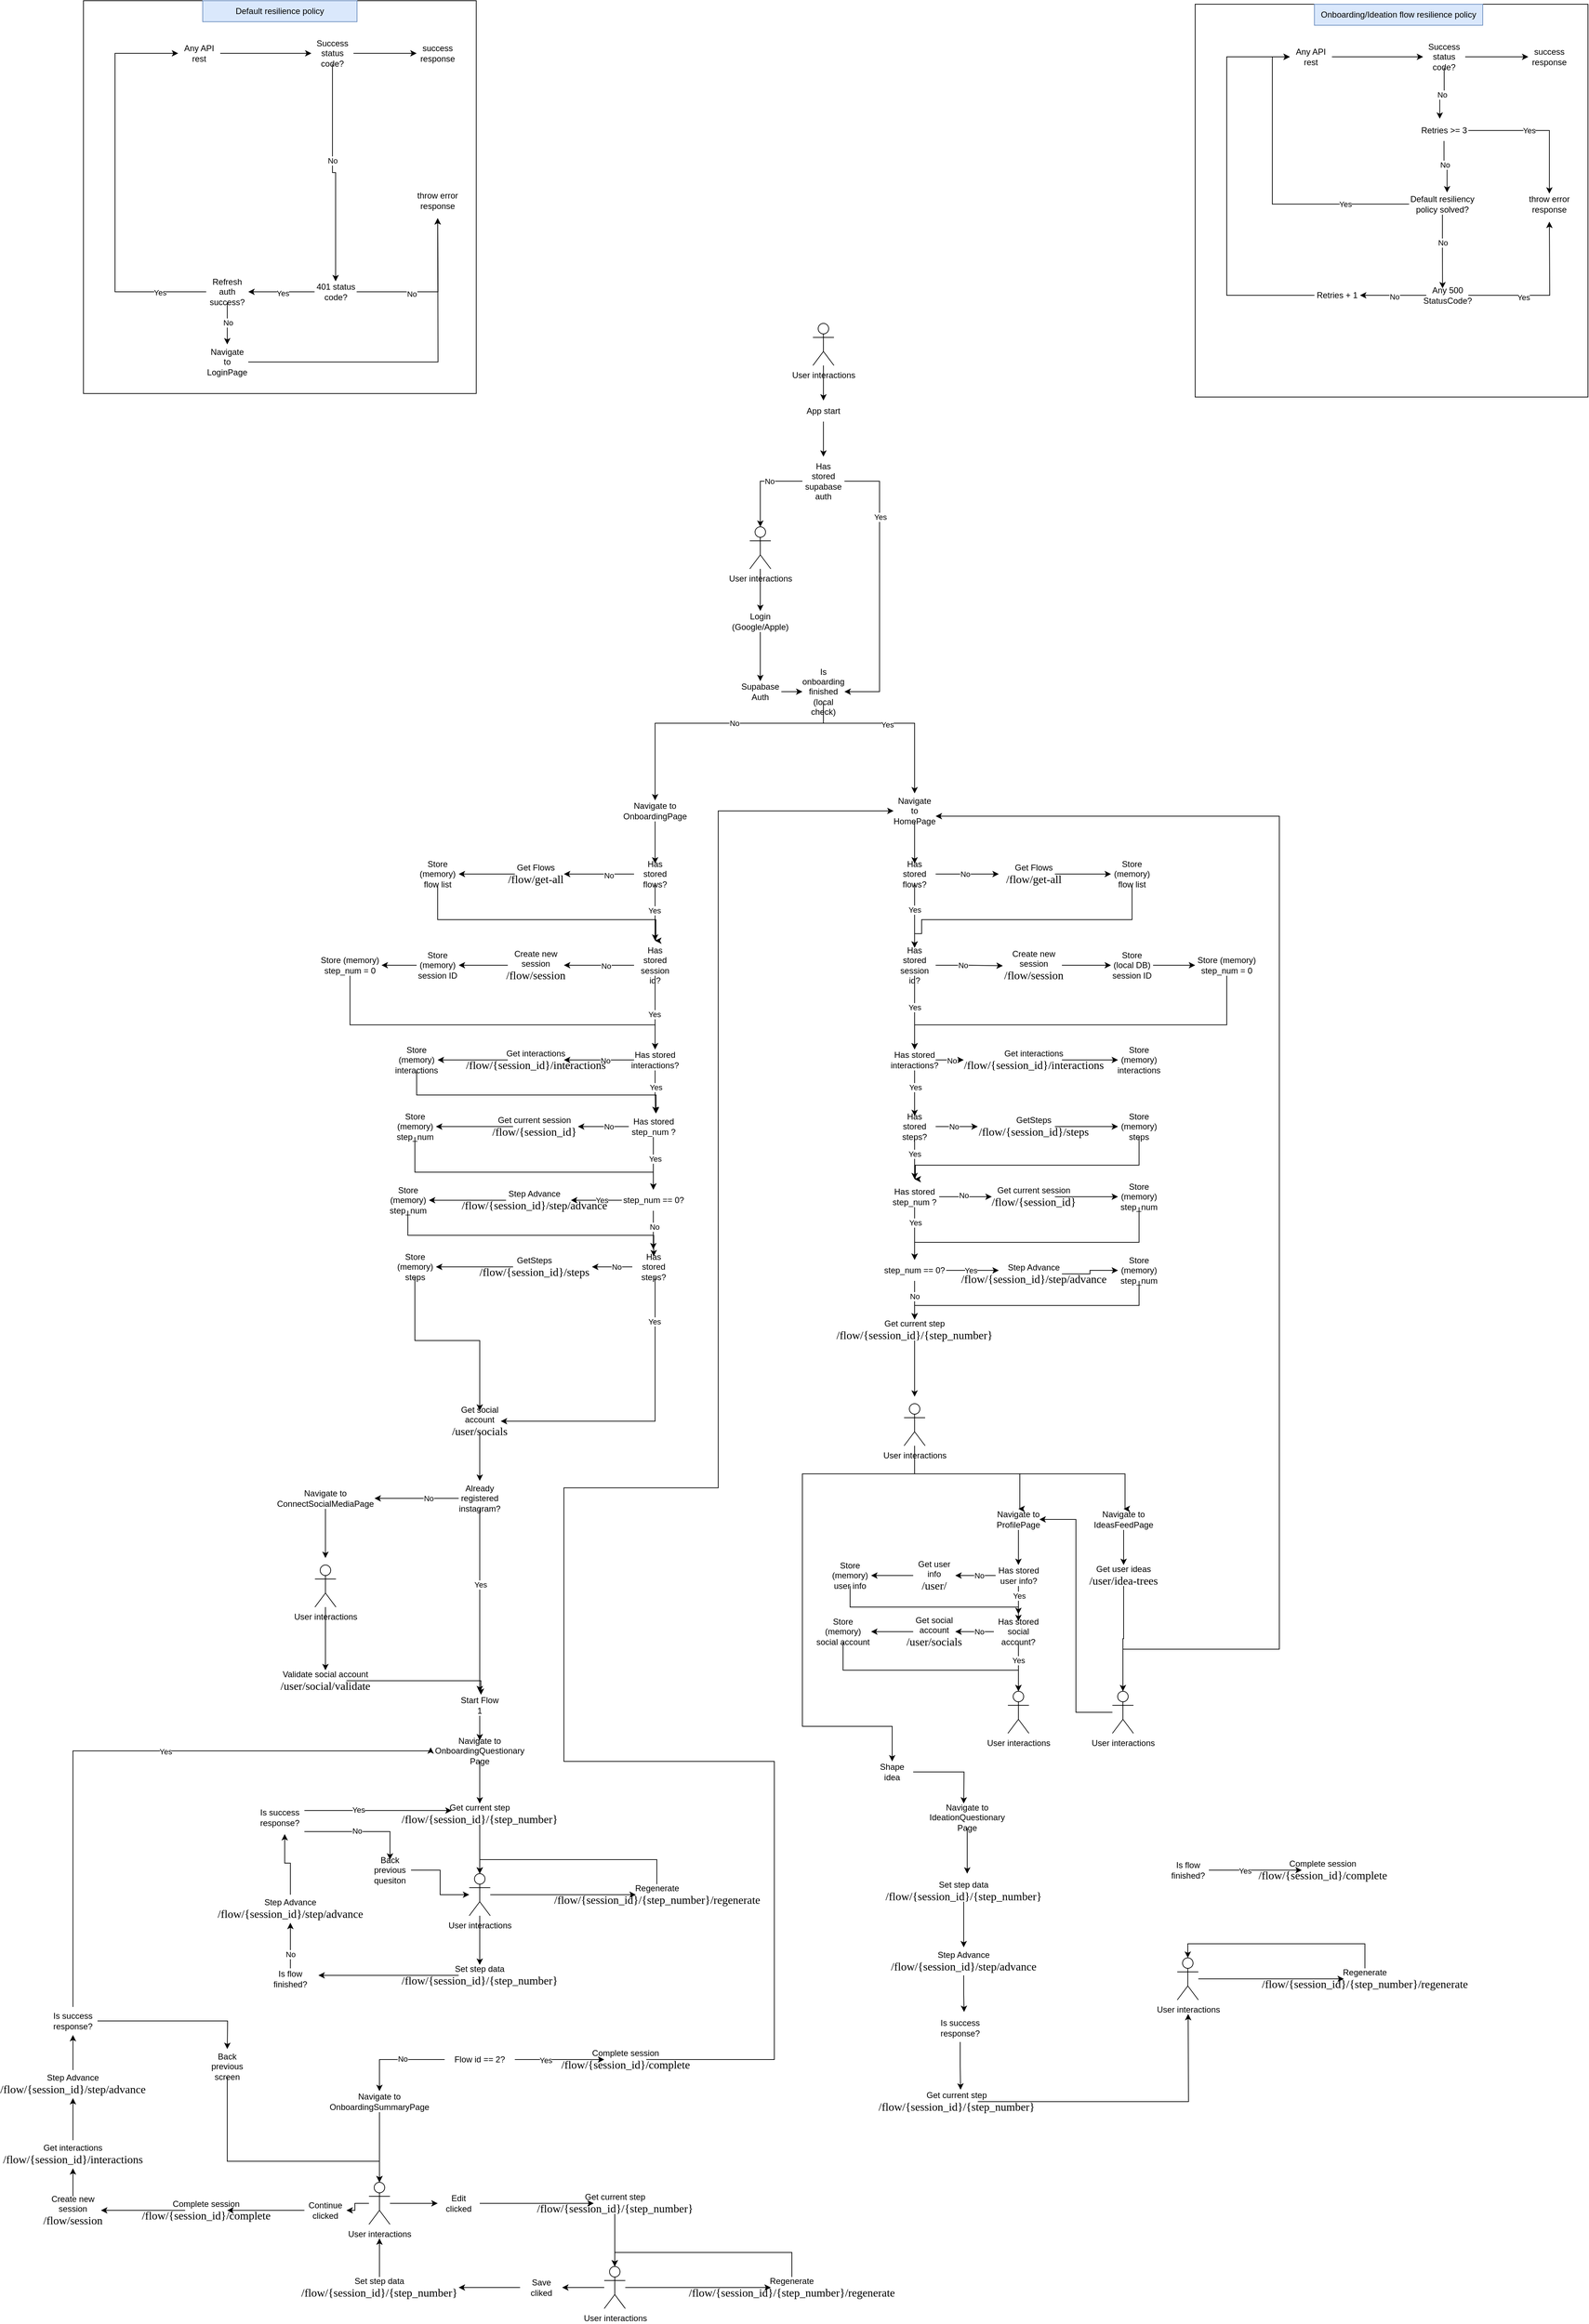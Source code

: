 <mxfile version="24.2.3" type="github">
  <diagram name="Página-1" id="7MSN0dcOETf5na8nw2sd">
    <mxGraphModel dx="3382" dy="1832" grid="1" gridSize="10" guides="1" tooltips="1" connect="1" arrows="1" fold="1" page="1" pageScale="1" pageWidth="827" pageHeight="1169" math="0" shadow="0">
      <root>
        <mxCell id="0" />
        <mxCell id="1" parent="0" />
        <mxCell id="TASuhm_qrvJY3Lz54P2R-331" value="" style="whiteSpace=wrap;html=1;aspect=fixed;" vertex="1" parent="1">
          <mxGeometry x="-865" y="-530" width="560" height="560" as="geometry" />
        </mxCell>
        <mxCell id="TASuhm_qrvJY3Lz54P2R-3" style="edgeStyle=orthogonalEdgeStyle;rounded=0;orthogonalLoop=1;jettySize=auto;html=1;entryX=0.5;entryY=0;entryDx=0;entryDy=0;" edge="1" parent="1" source="TASuhm_qrvJY3Lz54P2R-1" target="TASuhm_qrvJY3Lz54P2R-2">
          <mxGeometry relative="1" as="geometry" />
        </mxCell>
        <mxCell id="TASuhm_qrvJY3Lz54P2R-1" value="Login (G&lt;span style=&quot;background-color: initial;&quot;&gt;oogle/Apple)&lt;/span&gt;" style="text;html=1;align=center;verticalAlign=middle;whiteSpace=wrap;rounded=0;" vertex="1" parent="1">
          <mxGeometry x="70" y="340" width="60" height="30" as="geometry" />
        </mxCell>
        <mxCell id="TASuhm_qrvJY3Lz54P2R-103" style="edgeStyle=orthogonalEdgeStyle;rounded=0;orthogonalLoop=1;jettySize=auto;html=1;entryX=0;entryY=0.5;entryDx=0;entryDy=0;" edge="1" parent="1" source="TASuhm_qrvJY3Lz54P2R-2" target="TASuhm_qrvJY3Lz54P2R-11">
          <mxGeometry relative="1" as="geometry" />
        </mxCell>
        <mxCell id="TASuhm_qrvJY3Lz54P2R-2" value="Supabase Auth" style="text;html=1;align=center;verticalAlign=middle;whiteSpace=wrap;rounded=0;" vertex="1" parent="1">
          <mxGeometry x="70" y="440" width="60" height="30" as="geometry" />
        </mxCell>
        <mxCell id="TASuhm_qrvJY3Lz54P2R-8" style="edgeStyle=orthogonalEdgeStyle;rounded=0;orthogonalLoop=1;jettySize=auto;html=1;" edge="1" parent="1" source="TASuhm_qrvJY3Lz54P2R-4">
          <mxGeometry relative="1" as="geometry">
            <mxPoint x="190" y="120" as="targetPoint" />
          </mxGeometry>
        </mxCell>
        <mxCell id="TASuhm_qrvJY3Lz54P2R-4" value="App start" style="text;html=1;align=center;verticalAlign=middle;whiteSpace=wrap;rounded=0;" vertex="1" parent="1">
          <mxGeometry x="160" y="40" width="60" height="30" as="geometry" />
        </mxCell>
        <mxCell id="TASuhm_qrvJY3Lz54P2R-12" style="edgeStyle=orthogonalEdgeStyle;rounded=0;orthogonalLoop=1;jettySize=auto;html=1;entryX=1;entryY=0.5;entryDx=0;entryDy=0;" edge="1" parent="1" source="TASuhm_qrvJY3Lz54P2R-7" target="TASuhm_qrvJY3Lz54P2R-11">
          <mxGeometry relative="1" as="geometry">
            <Array as="points">
              <mxPoint x="270" y="155" />
              <mxPoint x="270" y="455" />
            </Array>
          </mxGeometry>
        </mxCell>
        <mxCell id="TASuhm_qrvJY3Lz54P2R-13" value="Yes" style="edgeLabel;html=1;align=center;verticalAlign=middle;resizable=0;points=[];" vertex="1" connectable="0" parent="TASuhm_qrvJY3Lz54P2R-12">
          <mxGeometry x="0.129" y="1" relative="1" as="geometry">
            <mxPoint y="-125" as="offset" />
          </mxGeometry>
        </mxCell>
        <mxCell id="TASuhm_qrvJY3Lz54P2R-7" value="Has stored supabase auth" style="text;html=1;align=center;verticalAlign=middle;whiteSpace=wrap;rounded=0;" vertex="1" parent="1">
          <mxGeometry x="160" y="140" width="60" height="30" as="geometry" />
        </mxCell>
        <mxCell id="TASuhm_qrvJY3Lz54P2R-16" style="edgeStyle=orthogonalEdgeStyle;rounded=0;orthogonalLoop=1;jettySize=auto;html=1;" edge="1" parent="1" source="TASuhm_qrvJY3Lz54P2R-11">
          <mxGeometry relative="1" as="geometry">
            <mxPoint x="320" y="600" as="targetPoint" />
            <Array as="points">
              <mxPoint x="190" y="500" />
              <mxPoint x="320" y="500" />
            </Array>
          </mxGeometry>
        </mxCell>
        <mxCell id="TASuhm_qrvJY3Lz54P2R-17" value="Yes" style="edgeLabel;html=1;align=center;verticalAlign=middle;resizable=0;points=[];" vertex="1" connectable="0" parent="TASuhm_qrvJY3Lz54P2R-16">
          <mxGeometry x="-0.071" y="-2" relative="1" as="geometry">
            <mxPoint as="offset" />
          </mxGeometry>
        </mxCell>
        <mxCell id="TASuhm_qrvJY3Lz54P2R-110" style="edgeStyle=orthogonalEdgeStyle;rounded=0;orthogonalLoop=1;jettySize=auto;html=1;entryX=0.5;entryY=0;entryDx=0;entryDy=0;" edge="1" parent="1" source="TASuhm_qrvJY3Lz54P2R-11" target="TASuhm_qrvJY3Lz54P2R-109">
          <mxGeometry relative="1" as="geometry">
            <Array as="points">
              <mxPoint x="190" y="500" />
              <mxPoint x="-50" y="500" />
            </Array>
          </mxGeometry>
        </mxCell>
        <mxCell id="TASuhm_qrvJY3Lz54P2R-111" value="No" style="edgeLabel;html=1;align=center;verticalAlign=middle;resizable=0;points=[];" vertex="1" connectable="0" parent="TASuhm_qrvJY3Lz54P2R-110">
          <mxGeometry x="-0.174" relative="1" as="geometry">
            <mxPoint as="offset" />
          </mxGeometry>
        </mxCell>
        <mxCell id="TASuhm_qrvJY3Lz54P2R-11" value="Is onboarding finished (local check)" style="text;html=1;align=center;verticalAlign=middle;whiteSpace=wrap;rounded=0;" vertex="1" parent="1">
          <mxGeometry x="160" y="440" width="60" height="30" as="geometry" />
        </mxCell>
        <mxCell id="TASuhm_qrvJY3Lz54P2R-33" style="edgeStyle=orthogonalEdgeStyle;rounded=0;orthogonalLoop=1;jettySize=auto;html=1;" edge="1" parent="1" source="TASuhm_qrvJY3Lz54P2R-15" target="TASuhm_qrvJY3Lz54P2R-32">
          <mxGeometry relative="1" as="geometry" />
        </mxCell>
        <mxCell id="TASuhm_qrvJY3Lz54P2R-15" value="Navigate to HomePage" style="text;html=1;align=center;verticalAlign=middle;whiteSpace=wrap;rounded=0;" vertex="1" parent="1">
          <mxGeometry x="290" y="610" width="60" height="30" as="geometry" />
        </mxCell>
        <mxCell id="TASuhm_qrvJY3Lz54P2R-39" style="edgeStyle=orthogonalEdgeStyle;rounded=0;orthogonalLoop=1;jettySize=auto;html=1;entryX=0;entryY=0.5;entryDx=0;entryDy=0;" edge="1" parent="1" source="TASuhm_qrvJY3Lz54P2R-18" target="TASuhm_qrvJY3Lz54P2R-38">
          <mxGeometry relative="1" as="geometry" />
        </mxCell>
        <mxCell id="TASuhm_qrvJY3Lz54P2R-18" value="Get Flows&lt;br&gt;&lt;span style=&quot;font-family: Times; font-size: medium; text-align: start; white-space: pre;&quot;&gt;/flow/get-all&lt;/span&gt;" style="text;html=1;align=center;verticalAlign=middle;whiteSpace=wrap;rounded=0;" vertex="1" parent="1">
          <mxGeometry x="460" y="700" width="60" height="30" as="geometry" />
        </mxCell>
        <mxCell id="TASuhm_qrvJY3Lz54P2R-55" style="edgeStyle=orthogonalEdgeStyle;rounded=0;orthogonalLoop=1;jettySize=auto;html=1;exitX=1;exitY=0.5;exitDx=0;exitDy=0;entryX=0;entryY=0.5;entryDx=0;entryDy=0;" edge="1" parent="1" source="TASuhm_qrvJY3Lz54P2R-20" target="TASuhm_qrvJY3Lz54P2R-54">
          <mxGeometry relative="1" as="geometry" />
        </mxCell>
        <mxCell id="TASuhm_qrvJY3Lz54P2R-20" value="Create new session&lt;br&gt;&lt;span style=&quot;font-family: Times; font-size: medium; text-align: start; white-space: pre;&quot;&gt;/flow/session&lt;/span&gt;" style="text;html=1;align=center;verticalAlign=middle;whiteSpace=wrap;rounded=0;" vertex="1" parent="1">
          <mxGeometry x="450" y="825" width="80" height="40" as="geometry" />
        </mxCell>
        <mxCell id="TASuhm_qrvJY3Lz54P2R-89" style="edgeStyle=orthogonalEdgeStyle;rounded=0;orthogonalLoop=1;jettySize=auto;html=1;entryX=0;entryY=0.5;entryDx=0;entryDy=0;" edge="1" parent="1" source="TASuhm_qrvJY3Lz54P2R-22" target="TASuhm_qrvJY3Lz54P2R-85">
          <mxGeometry relative="1" as="geometry" />
        </mxCell>
        <mxCell id="TASuhm_qrvJY3Lz54P2R-22" value="Step Advance&lt;br&gt;&lt;span style=&quot;font-family: Times; font-size: medium; text-align: start; white-space: pre;&quot;&gt;/flow/{session_id}/step/advance&lt;/span&gt;" style="text;html=1;align=center;verticalAlign=middle;whiteSpace=wrap;rounded=0;" vertex="1" parent="1">
          <mxGeometry x="450" y="1265" width="80" height="40" as="geometry" />
        </mxCell>
        <mxCell id="TASuhm_qrvJY3Lz54P2R-63" style="edgeStyle=orthogonalEdgeStyle;rounded=0;orthogonalLoop=1;jettySize=auto;html=1;entryX=0;entryY=0.5;entryDx=0;entryDy=0;" edge="1" parent="1" source="TASuhm_qrvJY3Lz54P2R-23" target="TASuhm_qrvJY3Lz54P2R-62">
          <mxGeometry relative="1" as="geometry" />
        </mxCell>
        <mxCell id="TASuhm_qrvJY3Lz54P2R-23" value="Get interactions&lt;br&gt;&lt;span style=&quot;color: rgba(0, 0, 0, 0); font-family: monospace; font-size: 0px; text-align: start; text-wrap: nowrap;&quot;&gt;%3CmxGraphModel%3E%3Croot%3E%3CmxCell%20id%3D%220%22%2F%3E%3CmxCell%20id%3D%221%22%20parent%3D%220%22%2F%3E%3CmxCell%20id%3D%222%22%20value%3D%22Step%20Advance%26lt%3Bbr%26gt%3B%26lt%3Bspan%20style%3D%26quot%3Bfont-family%3A%20Times%3B%20font-size%3A%20medium%3B%20text-align%3A%20start%3B%20white-space%3A%20pre%3B%26quot%3B%26gt%3B%2Fflow%2Fsession%26lt%3B%2Fspan%26gt%3B%22%20style%3D%22text%3Bhtml%3D1%3Balign%3Dcenter%3BverticalAlign%3Dmiddle%3BwhiteSpace%3Dwrap%3Brounded%3D0%3B%22%20vertex%3D%221%22%20parent%3D%221%22%3E%3CmxGeometry%20x%3D%22280%22%20y%3D%22910%22%20width%3D%2280%22%20height%3D%2240%22%20as%3D%22geometry%22%2F%3E%3C%2FmxCell%3E%3C%2Froot%3E%3C%2FmxGraphModel%3E&lt;/span&gt;&lt;span style=&quot;font-family: Times; font-size: medium; text-align: start; white-space: pre;&quot;&gt;/flow/{session_id}/interactions&lt;/span&gt;" style="text;html=1;align=center;verticalAlign=middle;whiteSpace=wrap;rounded=0;" vertex="1" parent="1">
          <mxGeometry x="450" y="960" width="80" height="40" as="geometry" />
        </mxCell>
        <mxCell id="TASuhm_qrvJY3Lz54P2R-77" style="edgeStyle=orthogonalEdgeStyle;rounded=0;orthogonalLoop=1;jettySize=auto;html=1;entryX=0;entryY=0.5;entryDx=0;entryDy=0;" edge="1" parent="1" source="TASuhm_qrvJY3Lz54P2R-26" target="TASuhm_qrvJY3Lz54P2R-65">
          <mxGeometry relative="1" as="geometry" />
        </mxCell>
        <mxCell id="TASuhm_qrvJY3Lz54P2R-26" value="GetSteps&lt;br&gt;&lt;span style=&quot;font-family: Times; font-size: medium; text-align: start; white-space: pre;&quot;&gt;/flow/{session_id}/steps&lt;/span&gt;" style="text;html=1;align=center;verticalAlign=middle;whiteSpace=wrap;rounded=0;" vertex="1" parent="1">
          <mxGeometry x="460" y="1060" width="60" height="30" as="geometry" />
        </mxCell>
        <mxCell id="TASuhm_qrvJY3Lz54P2R-83" style="edgeStyle=orthogonalEdgeStyle;rounded=0;orthogonalLoop=1;jettySize=auto;html=1;entryX=0;entryY=0.5;entryDx=0;entryDy=0;" edge="1" parent="1" source="TASuhm_qrvJY3Lz54P2R-29" target="TASuhm_qrvJY3Lz54P2R-82">
          <mxGeometry relative="1" as="geometry" />
        </mxCell>
        <mxCell id="TASuhm_qrvJY3Lz54P2R-29" value="Get current session&lt;br&gt;&lt;span style=&quot;font-family: Times; font-size: medium; text-align: start; white-space: pre;&quot;&gt;/flow/{session_id}&lt;/span&gt;" style="text;html=1;align=center;verticalAlign=middle;whiteSpace=wrap;rounded=0;" vertex="1" parent="1">
          <mxGeometry x="460" y="1160" width="60" height="30" as="geometry" />
        </mxCell>
        <mxCell id="TASuhm_qrvJY3Lz54P2R-36" style="edgeStyle=orthogonalEdgeStyle;rounded=0;orthogonalLoop=1;jettySize=auto;html=1;" edge="1" parent="1" source="TASuhm_qrvJY3Lz54P2R-32">
          <mxGeometry relative="1" as="geometry">
            <mxPoint x="440" y="715" as="targetPoint" />
          </mxGeometry>
        </mxCell>
        <mxCell id="TASuhm_qrvJY3Lz54P2R-37" value="No" style="edgeLabel;html=1;align=center;verticalAlign=middle;resizable=0;points=[];" vertex="1" connectable="0" parent="TASuhm_qrvJY3Lz54P2R-36">
          <mxGeometry x="-0.198" y="-1" relative="1" as="geometry">
            <mxPoint x="5" y="-1" as="offset" />
          </mxGeometry>
        </mxCell>
        <mxCell id="TASuhm_qrvJY3Lz54P2R-50" style="edgeStyle=orthogonalEdgeStyle;rounded=0;orthogonalLoop=1;jettySize=auto;html=1;" edge="1" parent="1" source="TASuhm_qrvJY3Lz54P2R-32">
          <mxGeometry relative="1" as="geometry">
            <mxPoint x="320" y="820" as="targetPoint" />
          </mxGeometry>
        </mxCell>
        <mxCell id="TASuhm_qrvJY3Lz54P2R-51" value="Yes" style="edgeLabel;html=1;align=center;verticalAlign=middle;resizable=0;points=[];" vertex="1" connectable="0" parent="TASuhm_qrvJY3Lz54P2R-50">
          <mxGeometry x="-0.218" relative="1" as="geometry">
            <mxPoint as="offset" />
          </mxGeometry>
        </mxCell>
        <mxCell id="TASuhm_qrvJY3Lz54P2R-32" value="Has stored flows?" style="text;html=1;align=center;verticalAlign=middle;whiteSpace=wrap;rounded=0;" vertex="1" parent="1">
          <mxGeometry x="290" y="700" width="60" height="30" as="geometry" />
        </mxCell>
        <mxCell id="TASuhm_qrvJY3Lz54P2R-56" style="edgeStyle=orthogonalEdgeStyle;rounded=0;orthogonalLoop=1;jettySize=auto;html=1;" edge="1" parent="1" source="TASuhm_qrvJY3Lz54P2R-34" target="TASuhm_qrvJY3Lz54P2R-52">
          <mxGeometry relative="1" as="geometry" />
        </mxCell>
        <mxCell id="TASuhm_qrvJY3Lz54P2R-59" value="Yes" style="edgeLabel;html=1;align=center;verticalAlign=middle;resizable=0;points=[];" vertex="1" connectable="0" parent="TASuhm_qrvJY3Lz54P2R-56">
          <mxGeometry x="-0.149" relative="1" as="geometry">
            <mxPoint as="offset" />
          </mxGeometry>
        </mxCell>
        <mxCell id="TASuhm_qrvJY3Lz54P2R-34" value="Has stored session id?" style="text;html=1;align=center;verticalAlign=middle;whiteSpace=wrap;rounded=0;" vertex="1" parent="1">
          <mxGeometry x="290" y="830" width="60" height="30" as="geometry" />
        </mxCell>
        <mxCell id="TASuhm_qrvJY3Lz54P2R-44" style="edgeStyle=orthogonalEdgeStyle;rounded=0;orthogonalLoop=1;jettySize=auto;html=1;" edge="1" parent="1" source="TASuhm_qrvJY3Lz54P2R-38">
          <mxGeometry relative="1" as="geometry">
            <mxPoint x="320" y="820" as="targetPoint" />
            <Array as="points">
              <mxPoint x="630" y="780" />
              <mxPoint x="330" y="780" />
              <mxPoint x="330" y="800" />
              <mxPoint x="320" y="800" />
            </Array>
          </mxGeometry>
        </mxCell>
        <mxCell id="TASuhm_qrvJY3Lz54P2R-38" value="Store (memory) flow list" style="text;html=1;align=center;verticalAlign=middle;whiteSpace=wrap;rounded=0;" vertex="1" parent="1">
          <mxGeometry x="600" y="700" width="60" height="30" as="geometry" />
        </mxCell>
        <mxCell id="TASuhm_qrvJY3Lz54P2R-60" style="edgeStyle=orthogonalEdgeStyle;rounded=0;orthogonalLoop=1;jettySize=auto;html=1;" edge="1" parent="1" source="TASuhm_qrvJY3Lz54P2R-52">
          <mxGeometry relative="1" as="geometry">
            <mxPoint x="390" y="980" as="targetPoint" />
          </mxGeometry>
        </mxCell>
        <mxCell id="TASuhm_qrvJY3Lz54P2R-61" value="No" style="edgeLabel;html=1;align=center;verticalAlign=middle;resizable=0;points=[];" vertex="1" connectable="0" parent="TASuhm_qrvJY3Lz54P2R-60">
          <mxGeometry x="0.133" relative="1" as="geometry">
            <mxPoint as="offset" />
          </mxGeometry>
        </mxCell>
        <mxCell id="TASuhm_qrvJY3Lz54P2R-71" style="edgeStyle=orthogonalEdgeStyle;rounded=0;orthogonalLoop=1;jettySize=auto;html=1;" edge="1" parent="1" source="TASuhm_qrvJY3Lz54P2R-52" target="TASuhm_qrvJY3Lz54P2R-64">
          <mxGeometry relative="1" as="geometry" />
        </mxCell>
        <mxCell id="TASuhm_qrvJY3Lz54P2R-79" value="Yes" style="edgeLabel;html=1;align=center;verticalAlign=middle;resizable=0;points=[];" vertex="1" connectable="0" parent="TASuhm_qrvJY3Lz54P2R-71">
          <mxGeometry x="-0.281" y="1" relative="1" as="geometry">
            <mxPoint as="offset" />
          </mxGeometry>
        </mxCell>
        <mxCell id="TASuhm_qrvJY3Lz54P2R-52" value="Has stored interactions?" style="text;html=1;align=center;verticalAlign=middle;whiteSpace=wrap;rounded=0;" vertex="1" parent="1">
          <mxGeometry x="290" y="965" width="60" height="30" as="geometry" />
        </mxCell>
        <mxCell id="TASuhm_qrvJY3Lz54P2R-53" style="edgeStyle=orthogonalEdgeStyle;rounded=0;orthogonalLoop=1;jettySize=auto;html=1;entryX=-0.053;entryY=0.519;entryDx=0;entryDy=0;entryPerimeter=0;" edge="1" parent="1" source="TASuhm_qrvJY3Lz54P2R-34" target="TASuhm_qrvJY3Lz54P2R-20">
          <mxGeometry relative="1" as="geometry" />
        </mxCell>
        <mxCell id="TASuhm_qrvJY3Lz54P2R-58" value="No" style="edgeLabel;html=1;align=center;verticalAlign=middle;resizable=0;points=[];" vertex="1" connectable="0" parent="TASuhm_qrvJY3Lz54P2R-53">
          <mxGeometry x="-0.201" relative="1" as="geometry">
            <mxPoint as="offset" />
          </mxGeometry>
        </mxCell>
        <mxCell id="TASuhm_qrvJY3Lz54P2R-69" style="edgeStyle=orthogonalEdgeStyle;rounded=0;orthogonalLoop=1;jettySize=auto;html=1;exitX=1;exitY=0.5;exitDx=0;exitDy=0;entryX=0;entryY=0.5;entryDx=0;entryDy=0;" edge="1" parent="1" source="TASuhm_qrvJY3Lz54P2R-54" target="TASuhm_qrvJY3Lz54P2R-68">
          <mxGeometry relative="1" as="geometry" />
        </mxCell>
        <mxCell id="TASuhm_qrvJY3Lz54P2R-54" value="Store (local DB) session ID" style="text;html=1;align=center;verticalAlign=middle;whiteSpace=wrap;rounded=0;" vertex="1" parent="1">
          <mxGeometry x="600" y="830" width="60" height="30" as="geometry" />
        </mxCell>
        <mxCell id="TASuhm_qrvJY3Lz54P2R-62" value="Store (memory) interactions" style="text;html=1;align=center;verticalAlign=middle;whiteSpace=wrap;rounded=0;" vertex="1" parent="1">
          <mxGeometry x="610" y="965" width="60" height="30" as="geometry" />
        </mxCell>
        <mxCell id="TASuhm_qrvJY3Lz54P2R-76" style="edgeStyle=orthogonalEdgeStyle;rounded=0;orthogonalLoop=1;jettySize=auto;html=1;" edge="1" parent="1" source="TASuhm_qrvJY3Lz54P2R-64">
          <mxGeometry relative="1" as="geometry">
            <mxPoint x="410" y="1075.0" as="targetPoint" />
          </mxGeometry>
        </mxCell>
        <mxCell id="TASuhm_qrvJY3Lz54P2R-80" value="No" style="edgeLabel;html=1;align=center;verticalAlign=middle;resizable=0;points=[];" vertex="1" connectable="0" parent="TASuhm_qrvJY3Lz54P2R-76">
          <mxGeometry x="-0.161" relative="1" as="geometry">
            <mxPoint as="offset" />
          </mxGeometry>
        </mxCell>
        <mxCell id="TASuhm_qrvJY3Lz54P2R-64" value="Has stored steps?" style="text;html=1;align=center;verticalAlign=middle;whiteSpace=wrap;rounded=0;" vertex="1" parent="1">
          <mxGeometry x="290" y="1060" width="60" height="30" as="geometry" />
        </mxCell>
        <mxCell id="TASuhm_qrvJY3Lz54P2R-81" style="edgeStyle=orthogonalEdgeStyle;rounded=0;orthogonalLoop=1;jettySize=auto;html=1;" edge="1" parent="1" source="TASuhm_qrvJY3Lz54P2R-65">
          <mxGeometry relative="1" as="geometry">
            <mxPoint x="320" y="1150.0" as="targetPoint" />
            <Array as="points">
              <mxPoint x="640" y="1130" />
              <mxPoint x="321" y="1130" />
              <mxPoint x="321" y="1150" />
            </Array>
          </mxGeometry>
        </mxCell>
        <mxCell id="TASuhm_qrvJY3Lz54P2R-65" value="Store (memory) steps" style="text;html=1;align=center;verticalAlign=middle;whiteSpace=wrap;rounded=0;" vertex="1" parent="1">
          <mxGeometry x="610" y="1060" width="60" height="30" as="geometry" />
        </mxCell>
        <mxCell id="TASuhm_qrvJY3Lz54P2R-74" style="edgeStyle=orthogonalEdgeStyle;rounded=0;orthogonalLoop=1;jettySize=auto;html=1;entryX=0.5;entryY=0;entryDx=0;entryDy=0;" edge="1" parent="1" source="TASuhm_qrvJY3Lz54P2R-66" target="TASuhm_qrvJY3Lz54P2R-67">
          <mxGeometry relative="1" as="geometry" />
        </mxCell>
        <mxCell id="TASuhm_qrvJY3Lz54P2R-92" value="Yes" style="edgeLabel;html=1;align=center;verticalAlign=middle;resizable=0;points=[];" vertex="1" connectable="0" parent="TASuhm_qrvJY3Lz54P2R-74">
          <mxGeometry x="-0.427" y="1" relative="1" as="geometry">
            <mxPoint as="offset" />
          </mxGeometry>
        </mxCell>
        <mxCell id="TASuhm_qrvJY3Lz54P2R-75" style="edgeStyle=orthogonalEdgeStyle;rounded=0;orthogonalLoop=1;jettySize=auto;html=1;" edge="1" parent="1" source="TASuhm_qrvJY3Lz54P2R-66">
          <mxGeometry relative="1" as="geometry">
            <mxPoint x="430" y="1175.0" as="targetPoint" />
          </mxGeometry>
        </mxCell>
        <mxCell id="TASuhm_qrvJY3Lz54P2R-84" value="No" style="edgeLabel;html=1;align=center;verticalAlign=middle;resizable=0;points=[];" vertex="1" connectable="0" parent="TASuhm_qrvJY3Lz54P2R-75">
          <mxGeometry x="-0.08" y="2" relative="1" as="geometry">
            <mxPoint as="offset" />
          </mxGeometry>
        </mxCell>
        <mxCell id="TASuhm_qrvJY3Lz54P2R-66" value="Has stored step_num ?" style="text;html=1;align=center;verticalAlign=middle;whiteSpace=wrap;rounded=0;" vertex="1" parent="1">
          <mxGeometry x="285" y="1160" width="70" height="30" as="geometry" />
        </mxCell>
        <mxCell id="TASuhm_qrvJY3Lz54P2R-86" style="edgeStyle=orthogonalEdgeStyle;rounded=0;orthogonalLoop=1;jettySize=auto;html=1;" edge="1" parent="1" source="TASuhm_qrvJY3Lz54P2R-67">
          <mxGeometry relative="1" as="geometry">
            <mxPoint x="440" y="1280.0" as="targetPoint" />
          </mxGeometry>
        </mxCell>
        <mxCell id="TASuhm_qrvJY3Lz54P2R-87" value="Yes" style="edgeLabel;html=1;align=center;verticalAlign=middle;resizable=0;points=[];" vertex="1" connectable="0" parent="TASuhm_qrvJY3Lz54P2R-86">
          <mxGeometry x="-0.411" y="-1" relative="1" as="geometry">
            <mxPoint x="13" y="-1" as="offset" />
          </mxGeometry>
        </mxCell>
        <mxCell id="TASuhm_qrvJY3Lz54P2R-94" style="edgeStyle=orthogonalEdgeStyle;rounded=0;orthogonalLoop=1;jettySize=auto;html=1;entryX=0.5;entryY=0;entryDx=0;entryDy=0;" edge="1" parent="1" source="TASuhm_qrvJY3Lz54P2R-67" target="TASuhm_qrvJY3Lz54P2R-93">
          <mxGeometry relative="1" as="geometry" />
        </mxCell>
        <mxCell id="TASuhm_qrvJY3Lz54P2R-95" value="No" style="edgeLabel;html=1;align=center;verticalAlign=middle;resizable=0;points=[];" vertex="1" connectable="0" parent="TASuhm_qrvJY3Lz54P2R-94">
          <mxGeometry x="-0.21" relative="1" as="geometry">
            <mxPoint as="offset" />
          </mxGeometry>
        </mxCell>
        <mxCell id="TASuhm_qrvJY3Lz54P2R-67" value="step_num == 0?" style="text;html=1;align=center;verticalAlign=middle;whiteSpace=wrap;rounded=0;" vertex="1" parent="1">
          <mxGeometry x="275" y="1265" width="90" height="30" as="geometry" />
        </mxCell>
        <mxCell id="TASuhm_qrvJY3Lz54P2R-70" style="edgeStyle=orthogonalEdgeStyle;rounded=0;orthogonalLoop=1;jettySize=auto;html=1;entryX=0.5;entryY=0;entryDx=0;entryDy=0;" edge="1" parent="1" source="TASuhm_qrvJY3Lz54P2R-68" target="TASuhm_qrvJY3Lz54P2R-52">
          <mxGeometry relative="1" as="geometry">
            <Array as="points">
              <mxPoint x="765" y="930" />
              <mxPoint x="320" y="930" />
            </Array>
          </mxGeometry>
        </mxCell>
        <mxCell id="TASuhm_qrvJY3Lz54P2R-68" value="Store (memory) step_num = 0" style="text;html=1;align=center;verticalAlign=middle;whiteSpace=wrap;rounded=0;" vertex="1" parent="1">
          <mxGeometry x="720" y="830" width="90" height="30" as="geometry" />
        </mxCell>
        <mxCell id="TASuhm_qrvJY3Lz54P2R-73" style="edgeStyle=orthogonalEdgeStyle;rounded=0;orthogonalLoop=1;jettySize=auto;html=1;entryX=0.5;entryY=-0.333;entryDx=0;entryDy=0;entryPerimeter=0;" edge="1" parent="1" source="TASuhm_qrvJY3Lz54P2R-64" target="TASuhm_qrvJY3Lz54P2R-66">
          <mxGeometry relative="1" as="geometry" />
        </mxCell>
        <mxCell id="TASuhm_qrvJY3Lz54P2R-78" value="Yes" style="edgeLabel;html=1;align=center;verticalAlign=middle;resizable=0;points=[];" vertex="1" connectable="0" parent="TASuhm_qrvJY3Lz54P2R-73">
          <mxGeometry x="-0.2" relative="1" as="geometry">
            <mxPoint as="offset" />
          </mxGeometry>
        </mxCell>
        <mxCell id="TASuhm_qrvJY3Lz54P2R-91" style="edgeStyle=orthogonalEdgeStyle;rounded=0;orthogonalLoop=1;jettySize=auto;html=1;entryX=0.5;entryY=0;entryDx=0;entryDy=0;" edge="1" parent="1" source="TASuhm_qrvJY3Lz54P2R-82" target="TASuhm_qrvJY3Lz54P2R-67">
          <mxGeometry relative="1" as="geometry">
            <Array as="points">
              <mxPoint x="640" y="1240" />
              <mxPoint x="320" y="1240" />
            </Array>
          </mxGeometry>
        </mxCell>
        <mxCell id="TASuhm_qrvJY3Lz54P2R-82" value="Store (memory) step_num" style="text;html=1;align=center;verticalAlign=middle;whiteSpace=wrap;rounded=0;" vertex="1" parent="1">
          <mxGeometry x="610" y="1160" width="60" height="30" as="geometry" />
        </mxCell>
        <mxCell id="TASuhm_qrvJY3Lz54P2R-96" style="edgeStyle=orthogonalEdgeStyle;rounded=0;orthogonalLoop=1;jettySize=auto;html=1;entryX=0.5;entryY=0;entryDx=0;entryDy=0;" edge="1" parent="1" source="TASuhm_qrvJY3Lz54P2R-85" target="TASuhm_qrvJY3Lz54P2R-93">
          <mxGeometry relative="1" as="geometry">
            <Array as="points">
              <mxPoint x="640" y="1330" />
              <mxPoint x="320" y="1330" />
            </Array>
          </mxGeometry>
        </mxCell>
        <mxCell id="TASuhm_qrvJY3Lz54P2R-85" value="Store (memory) step_num" style="text;html=1;align=center;verticalAlign=middle;whiteSpace=wrap;rounded=0;" vertex="1" parent="1">
          <mxGeometry x="610" y="1265" width="60" height="30" as="geometry" />
        </mxCell>
        <mxCell id="TASuhm_qrvJY3Lz54P2R-99" style="edgeStyle=orthogonalEdgeStyle;rounded=0;orthogonalLoop=1;jettySize=auto;html=1;" edge="1" parent="1" source="TASuhm_qrvJY3Lz54P2R-93">
          <mxGeometry relative="1" as="geometry">
            <mxPoint x="320" y="1460" as="targetPoint" />
          </mxGeometry>
        </mxCell>
        <mxCell id="TASuhm_qrvJY3Lz54P2R-93" value="Get current step&lt;br&gt;&lt;span style=&quot;font-family: Times; font-size: medium; text-align: start; white-space: pre;&quot;&gt;/flow/{session_id}/{step_number}&lt;/span&gt;" style="text;html=1;align=center;verticalAlign=middle;whiteSpace=wrap;rounded=0;" vertex="1" parent="1">
          <mxGeometry x="290" y="1350" width="60" height="30" as="geometry" />
        </mxCell>
        <mxCell id="TASuhm_qrvJY3Lz54P2R-114" style="edgeStyle=orthogonalEdgeStyle;rounded=0;orthogonalLoop=1;jettySize=auto;html=1;entryX=0.5;entryY=0;entryDx=0;entryDy=0;" edge="1" parent="1" source="TASuhm_qrvJY3Lz54P2R-97" target="TASuhm_qrvJY3Lz54P2R-113">
          <mxGeometry relative="1" as="geometry">
            <Array as="points">
              <mxPoint x="320" y="1570" />
              <mxPoint x="470" y="1570" />
              <mxPoint x="470" y="1620" />
            </Array>
          </mxGeometry>
        </mxCell>
        <mxCell id="TASuhm_qrvJY3Lz54P2R-115" style="edgeStyle=orthogonalEdgeStyle;rounded=0;orthogonalLoop=1;jettySize=auto;html=1;entryX=0.5;entryY=0;entryDx=0;entryDy=0;" edge="1" parent="1" source="TASuhm_qrvJY3Lz54P2R-97" target="TASuhm_qrvJY3Lz54P2R-112">
          <mxGeometry relative="1" as="geometry">
            <Array as="points">
              <mxPoint x="320" y="1570" />
              <mxPoint x="620" y="1570" />
              <mxPoint x="620" y="1620" />
            </Array>
          </mxGeometry>
        </mxCell>
        <mxCell id="TASuhm_qrvJY3Lz54P2R-388" style="edgeStyle=orthogonalEdgeStyle;rounded=0;orthogonalLoop=1;jettySize=auto;html=1;entryX=0.5;entryY=0;entryDx=0;entryDy=0;" edge="1" parent="1" source="TASuhm_qrvJY3Lz54P2R-97" target="TASuhm_qrvJY3Lz54P2R-387">
          <mxGeometry relative="1" as="geometry">
            <Array as="points">
              <mxPoint x="320" y="1570" />
              <mxPoint x="160" y="1570" />
              <mxPoint x="160" y="1930" />
              <mxPoint x="288" y="1930" />
            </Array>
          </mxGeometry>
        </mxCell>
        <mxCell id="TASuhm_qrvJY3Lz54P2R-97" value="User interactions" style="shape=umlActor;verticalLabelPosition=bottom;verticalAlign=top;html=1;outlineConnect=0;" vertex="1" parent="1">
          <mxGeometry x="305" y="1470" width="30" height="60" as="geometry" />
        </mxCell>
        <mxCell id="TASuhm_qrvJY3Lz54P2R-101" style="edgeStyle=orthogonalEdgeStyle;rounded=0;orthogonalLoop=1;jettySize=auto;html=1;entryX=0.5;entryY=0;entryDx=0;entryDy=0;" edge="1" parent="1" source="TASuhm_qrvJY3Lz54P2R-100" target="TASuhm_qrvJY3Lz54P2R-4">
          <mxGeometry relative="1" as="geometry" />
        </mxCell>
        <mxCell id="TASuhm_qrvJY3Lz54P2R-100" value="User interactions" style="shape=umlActor;verticalLabelPosition=bottom;verticalAlign=top;html=1;outlineConnect=0;" vertex="1" parent="1">
          <mxGeometry x="175" y="-70" width="30" height="60" as="geometry" />
        </mxCell>
        <mxCell id="TASuhm_qrvJY3Lz54P2R-105" value="" style="edgeStyle=orthogonalEdgeStyle;rounded=0;orthogonalLoop=1;jettySize=auto;html=1;entryX=0.5;entryY=0;entryDx=0;entryDy=0;" edge="1" parent="1" source="TASuhm_qrvJY3Lz54P2R-7" target="TASuhm_qrvJY3Lz54P2R-104">
          <mxGeometry relative="1" as="geometry">
            <mxPoint x="160" y="155" as="sourcePoint" />
            <mxPoint x="100" y="340" as="targetPoint" />
          </mxGeometry>
        </mxCell>
        <mxCell id="TASuhm_qrvJY3Lz54P2R-107" value="No" style="edgeLabel;html=1;align=center;verticalAlign=middle;resizable=0;points=[];" vertex="1" connectable="0" parent="TASuhm_qrvJY3Lz54P2R-105">
          <mxGeometry x="-0.248" relative="1" as="geometry">
            <mxPoint as="offset" />
          </mxGeometry>
        </mxCell>
        <mxCell id="TASuhm_qrvJY3Lz54P2R-108" style="edgeStyle=orthogonalEdgeStyle;rounded=0;orthogonalLoop=1;jettySize=auto;html=1;entryX=0.5;entryY=0;entryDx=0;entryDy=0;" edge="1" parent="1" source="TASuhm_qrvJY3Lz54P2R-104" target="TASuhm_qrvJY3Lz54P2R-1">
          <mxGeometry relative="1" as="geometry" />
        </mxCell>
        <mxCell id="TASuhm_qrvJY3Lz54P2R-104" value="User interactions" style="shape=umlActor;verticalLabelPosition=bottom;verticalAlign=top;html=1;outlineConnect=0;" vertex="1" parent="1">
          <mxGeometry x="85" y="220" width="30" height="60" as="geometry" />
        </mxCell>
        <mxCell id="TASuhm_qrvJY3Lz54P2R-151" style="edgeStyle=orthogonalEdgeStyle;rounded=0;orthogonalLoop=1;jettySize=auto;html=1;entryX=0.5;entryY=0;entryDx=0;entryDy=0;" edge="1" parent="1" source="TASuhm_qrvJY3Lz54P2R-109" target="TASuhm_qrvJY3Lz54P2R-149">
          <mxGeometry relative="1" as="geometry" />
        </mxCell>
        <mxCell id="TASuhm_qrvJY3Lz54P2R-109" value="Navigate to OnboardingPage" style="text;html=1;align=center;verticalAlign=middle;whiteSpace=wrap;rounded=0;" vertex="1" parent="1">
          <mxGeometry x="-80" y="610" width="60" height="30" as="geometry" />
        </mxCell>
        <mxCell id="TASuhm_qrvJY3Lz54P2R-117" style="edgeStyle=orthogonalEdgeStyle;rounded=0;orthogonalLoop=1;jettySize=auto;html=1;entryX=0.5;entryY=0;entryDx=0;entryDy=0;" edge="1" parent="1" source="TASuhm_qrvJY3Lz54P2R-112" target="TASuhm_qrvJY3Lz54P2R-116">
          <mxGeometry relative="1" as="geometry" />
        </mxCell>
        <mxCell id="TASuhm_qrvJY3Lz54P2R-112" value="Navigate to IdeasFeedPage" style="text;html=1;align=center;verticalAlign=middle;whiteSpace=wrap;rounded=0;" vertex="1" parent="1">
          <mxGeometry x="588" y="1620" width="60" height="30" as="geometry" />
        </mxCell>
        <mxCell id="TASuhm_qrvJY3Lz54P2R-122" style="edgeStyle=orthogonalEdgeStyle;rounded=0;orthogonalLoop=1;jettySize=auto;html=1;entryX=0.5;entryY=0;entryDx=0;entryDy=0;" edge="1" parent="1" source="TASuhm_qrvJY3Lz54P2R-113" target="TASuhm_qrvJY3Lz54P2R-121">
          <mxGeometry relative="1" as="geometry" />
        </mxCell>
        <mxCell id="TASuhm_qrvJY3Lz54P2R-113" value="Navigate to ProfilePage" style="text;html=1;align=center;verticalAlign=middle;whiteSpace=wrap;rounded=0;" vertex="1" parent="1">
          <mxGeometry x="438" y="1620" width="60" height="30" as="geometry" />
        </mxCell>
        <mxCell id="TASuhm_qrvJY3Lz54P2R-119" style="edgeStyle=orthogonalEdgeStyle;rounded=0;orthogonalLoop=1;jettySize=auto;html=1;" edge="1" parent="1" source="TASuhm_qrvJY3Lz54P2R-116" target="TASuhm_qrvJY3Lz54P2R-118">
          <mxGeometry relative="1" as="geometry" />
        </mxCell>
        <mxCell id="TASuhm_qrvJY3Lz54P2R-116" value="Get user ideas&lt;br&gt;&lt;span style=&quot;font-family: Times; font-size: medium; text-align: start; white-space: pre;&quot;&gt;/user/idea-trees&lt;/span&gt;" style="text;html=1;align=center;verticalAlign=middle;whiteSpace=wrap;rounded=0;" vertex="1" parent="1">
          <mxGeometry x="588" y="1700" width="60" height="30" as="geometry" />
        </mxCell>
        <mxCell id="TASuhm_qrvJY3Lz54P2R-120" style="edgeStyle=orthogonalEdgeStyle;rounded=0;orthogonalLoop=1;jettySize=auto;html=1;entryX=1;entryY=0.75;entryDx=0;entryDy=0;" edge="1" parent="1" source="TASuhm_qrvJY3Lz54P2R-118" target="TASuhm_qrvJY3Lz54P2R-15">
          <mxGeometry relative="1" as="geometry">
            <Array as="points">
              <mxPoint x="840" y="1820" />
              <mxPoint x="840" y="632" />
            </Array>
          </mxGeometry>
        </mxCell>
        <mxCell id="TASuhm_qrvJY3Lz54P2R-128" style="edgeStyle=orthogonalEdgeStyle;rounded=0;orthogonalLoop=1;jettySize=auto;html=1;entryX=1;entryY=0.5;entryDx=0;entryDy=0;" edge="1" parent="1" source="TASuhm_qrvJY3Lz54P2R-118" target="TASuhm_qrvJY3Lz54P2R-113">
          <mxGeometry relative="1" as="geometry" />
        </mxCell>
        <mxCell id="TASuhm_qrvJY3Lz54P2R-118" value="User interactions" style="shape=umlActor;verticalLabelPosition=bottom;verticalAlign=top;html=1;outlineConnect=0;" vertex="1" parent="1">
          <mxGeometry x="602" y="1880" width="30" height="60" as="geometry" />
        </mxCell>
        <mxCell id="TASuhm_qrvJY3Lz54P2R-124" style="edgeStyle=orthogonalEdgeStyle;rounded=0;orthogonalLoop=1;jettySize=auto;html=1;entryX=1;entryY=0.5;entryDx=0;entryDy=0;" edge="1" parent="1" source="TASuhm_qrvJY3Lz54P2R-121" target="TASuhm_qrvJY3Lz54P2R-123">
          <mxGeometry relative="1" as="geometry" />
        </mxCell>
        <mxCell id="TASuhm_qrvJY3Lz54P2R-125" value="No" style="edgeLabel;html=1;align=center;verticalAlign=middle;resizable=0;points=[];" vertex="1" connectable="0" parent="TASuhm_qrvJY3Lz54P2R-124">
          <mxGeometry x="-0.183" relative="1" as="geometry">
            <mxPoint as="offset" />
          </mxGeometry>
        </mxCell>
        <mxCell id="TASuhm_qrvJY3Lz54P2R-137" style="edgeStyle=orthogonalEdgeStyle;rounded=0;orthogonalLoop=1;jettySize=auto;html=1;entryX=0.5;entryY=0;entryDx=0;entryDy=0;" edge="1" parent="1" source="TASuhm_qrvJY3Lz54P2R-121" target="TASuhm_qrvJY3Lz54P2R-129">
          <mxGeometry relative="1" as="geometry" />
        </mxCell>
        <mxCell id="TASuhm_qrvJY3Lz54P2R-138" value="Yes" style="edgeLabel;html=1;align=center;verticalAlign=middle;resizable=0;points=[];" vertex="1" connectable="0" parent="TASuhm_qrvJY3Lz54P2R-137">
          <mxGeometry x="-0.447" y="1" relative="1" as="geometry">
            <mxPoint as="offset" />
          </mxGeometry>
        </mxCell>
        <mxCell id="TASuhm_qrvJY3Lz54P2R-121" value="Has stored user info?" style="text;html=1;align=center;verticalAlign=middle;whiteSpace=wrap;rounded=0;" vertex="1" parent="1">
          <mxGeometry x="435.5" y="1700" width="65" height="30" as="geometry" />
        </mxCell>
        <mxCell id="TASuhm_qrvJY3Lz54P2R-127" style="edgeStyle=orthogonalEdgeStyle;rounded=0;orthogonalLoop=1;jettySize=auto;html=1;entryX=1;entryY=0.5;entryDx=0;entryDy=0;" edge="1" parent="1" source="TASuhm_qrvJY3Lz54P2R-123" target="TASuhm_qrvJY3Lz54P2R-126">
          <mxGeometry relative="1" as="geometry" />
        </mxCell>
        <mxCell id="TASuhm_qrvJY3Lz54P2R-123" value="Get user info&lt;br&gt;&lt;span style=&quot;font-family: Times; font-size: medium; text-align: start; white-space: pre;&quot;&gt;/user/&lt;/span&gt;" style="text;html=1;align=center;verticalAlign=middle;whiteSpace=wrap;rounded=0;" vertex="1" parent="1">
          <mxGeometry x="318" y="1700" width="60" height="30" as="geometry" />
        </mxCell>
        <mxCell id="TASuhm_qrvJY3Lz54P2R-135" style="edgeStyle=orthogonalEdgeStyle;rounded=0;orthogonalLoop=1;jettySize=auto;html=1;" edge="1" parent="1" source="TASuhm_qrvJY3Lz54P2R-126">
          <mxGeometry relative="1" as="geometry">
            <mxPoint x="468" y="1770" as="targetPoint" />
            <Array as="points">
              <mxPoint x="228" y="1760" />
              <mxPoint x="468" y="1760" />
            </Array>
          </mxGeometry>
        </mxCell>
        <mxCell id="TASuhm_qrvJY3Lz54P2R-126" value="Store (memory) user info" style="text;html=1;align=center;verticalAlign=middle;whiteSpace=wrap;rounded=0;" vertex="1" parent="1">
          <mxGeometry x="198" y="1700" width="60" height="30" as="geometry" />
        </mxCell>
        <mxCell id="TASuhm_qrvJY3Lz54P2R-131" style="edgeStyle=orthogonalEdgeStyle;rounded=0;orthogonalLoop=1;jettySize=auto;html=1;entryX=1;entryY=0.5;entryDx=0;entryDy=0;" edge="1" parent="1" source="TASuhm_qrvJY3Lz54P2R-129" target="TASuhm_qrvJY3Lz54P2R-130">
          <mxGeometry relative="1" as="geometry" />
        </mxCell>
        <mxCell id="TASuhm_qrvJY3Lz54P2R-132" value="No" style="edgeLabel;html=1;align=center;verticalAlign=middle;resizable=0;points=[];" vertex="1" connectable="0" parent="TASuhm_qrvJY3Lz54P2R-131">
          <mxGeometry x="-0.211" relative="1" as="geometry">
            <mxPoint as="offset" />
          </mxGeometry>
        </mxCell>
        <mxCell id="TASuhm_qrvJY3Lz54P2R-129" value="Has stored social account?" style="text;html=1;align=center;verticalAlign=middle;whiteSpace=wrap;rounded=0;" vertex="1" parent="1">
          <mxGeometry x="433" y="1780" width="70" height="30" as="geometry" />
        </mxCell>
        <mxCell id="TASuhm_qrvJY3Lz54P2R-134" style="edgeStyle=orthogonalEdgeStyle;rounded=0;orthogonalLoop=1;jettySize=auto;html=1;entryX=1;entryY=0.5;entryDx=0;entryDy=0;" edge="1" parent="1" source="TASuhm_qrvJY3Lz54P2R-130" target="TASuhm_qrvJY3Lz54P2R-133">
          <mxGeometry relative="1" as="geometry" />
        </mxCell>
        <mxCell id="TASuhm_qrvJY3Lz54P2R-130" value="Get social account&lt;br&gt;&lt;span style=&quot;font-family: Times; font-size: medium; text-align: start; white-space: pre;&quot;&gt;/user/socials&lt;/span&gt;" style="text;html=1;align=center;verticalAlign=middle;whiteSpace=wrap;rounded=0;" vertex="1" parent="1">
          <mxGeometry x="318" y="1780" width="60" height="30" as="geometry" />
        </mxCell>
        <mxCell id="TASuhm_qrvJY3Lz54P2R-133" value="Store (memory) social account" style="text;html=1;align=center;verticalAlign=middle;whiteSpace=wrap;rounded=0;" vertex="1" parent="1">
          <mxGeometry x="178" y="1780" width="80" height="30" as="geometry" />
        </mxCell>
        <mxCell id="TASuhm_qrvJY3Lz54P2R-139" value="User interactions" style="shape=umlActor;verticalLabelPosition=bottom;verticalAlign=top;html=1;outlineConnect=0;" vertex="1" parent="1">
          <mxGeometry x="453" y="1880" width="30" height="60" as="geometry" />
        </mxCell>
        <mxCell id="TASuhm_qrvJY3Lz54P2R-140" style="edgeStyle=orthogonalEdgeStyle;rounded=0;orthogonalLoop=1;jettySize=auto;html=1;entryX=0.5;entryY=0;entryDx=0;entryDy=0;entryPerimeter=0;" edge="1" parent="1" source="TASuhm_qrvJY3Lz54P2R-129" target="TASuhm_qrvJY3Lz54P2R-139">
          <mxGeometry relative="1" as="geometry" />
        </mxCell>
        <mxCell id="TASuhm_qrvJY3Lz54P2R-144" value="Yes" style="edgeLabel;html=1;align=center;verticalAlign=middle;resizable=0;points=[];" vertex="1" connectable="0" parent="TASuhm_qrvJY3Lz54P2R-140">
          <mxGeometry x="-0.276" relative="1" as="geometry">
            <mxPoint as="offset" />
          </mxGeometry>
        </mxCell>
        <mxCell id="TASuhm_qrvJY3Lz54P2R-143" style="edgeStyle=orthogonalEdgeStyle;rounded=0;orthogonalLoop=1;jettySize=auto;html=1;entryX=0.5;entryY=0;entryDx=0;entryDy=0;entryPerimeter=0;" edge="1" parent="1" source="TASuhm_qrvJY3Lz54P2R-133" target="TASuhm_qrvJY3Lz54P2R-139">
          <mxGeometry relative="1" as="geometry">
            <Array as="points">
              <mxPoint x="218" y="1850" />
              <mxPoint x="468" y="1850" />
            </Array>
          </mxGeometry>
        </mxCell>
        <mxCell id="TASuhm_qrvJY3Lz54P2R-196" style="edgeStyle=orthogonalEdgeStyle;rounded=0;orthogonalLoop=1;jettySize=auto;html=1;entryX=1;entryY=0.5;entryDx=0;entryDy=0;" edge="1" parent="1" source="TASuhm_qrvJY3Lz54P2R-146" target="TASuhm_qrvJY3Lz54P2R-152">
          <mxGeometry relative="1" as="geometry" />
        </mxCell>
        <mxCell id="TASuhm_qrvJY3Lz54P2R-146" value="Get Flows&lt;br&gt;&lt;span style=&quot;font-family: Times; font-size: medium; text-align: start; white-space: pre;&quot;&gt;/flow/get-all&lt;/span&gt;" style="text;html=1;align=center;verticalAlign=middle;whiteSpace=wrap;rounded=0;" vertex="1" parent="1">
          <mxGeometry x="-250" y="700" width="60" height="30" as="geometry" />
        </mxCell>
        <mxCell id="TASuhm_qrvJY3Lz54P2R-176" style="edgeStyle=orthogonalEdgeStyle;rounded=0;orthogonalLoop=1;jettySize=auto;html=1;" edge="1" parent="1" source="TASuhm_qrvJY3Lz54P2R-149">
          <mxGeometry relative="1" as="geometry">
            <mxPoint x="-50" y="810" as="targetPoint" />
          </mxGeometry>
        </mxCell>
        <mxCell id="TASuhm_qrvJY3Lz54P2R-177" value="Yes" style="edgeLabel;html=1;align=center;verticalAlign=middle;resizable=0;points=[];" vertex="1" connectable="0" parent="TASuhm_qrvJY3Lz54P2R-176">
          <mxGeometry x="-0.098" y="-1" relative="1" as="geometry">
            <mxPoint as="offset" />
          </mxGeometry>
        </mxCell>
        <mxCell id="TASuhm_qrvJY3Lz54P2R-194" style="edgeStyle=orthogonalEdgeStyle;rounded=0;orthogonalLoop=1;jettySize=auto;html=1;" edge="1" parent="1" source="TASuhm_qrvJY3Lz54P2R-149">
          <mxGeometry relative="1" as="geometry">
            <mxPoint x="-180" y="715" as="targetPoint" />
          </mxGeometry>
        </mxCell>
        <mxCell id="TASuhm_qrvJY3Lz54P2R-195" value="No" style="edgeLabel;html=1;align=center;verticalAlign=middle;resizable=0;points=[];" vertex="1" connectable="0" parent="TASuhm_qrvJY3Lz54P2R-194">
          <mxGeometry x="-0.271" y="2" relative="1" as="geometry">
            <mxPoint as="offset" />
          </mxGeometry>
        </mxCell>
        <mxCell id="TASuhm_qrvJY3Lz54P2R-149" value="Has stored flows?" style="text;html=1;align=center;verticalAlign=middle;whiteSpace=wrap;rounded=0;" vertex="1" parent="1">
          <mxGeometry x="-80" y="700" width="60" height="30" as="geometry" />
        </mxCell>
        <mxCell id="TASuhm_qrvJY3Lz54P2R-198" style="edgeStyle=orthogonalEdgeStyle;rounded=0;orthogonalLoop=1;jettySize=auto;html=1;" edge="1" parent="1" source="TASuhm_qrvJY3Lz54P2R-152">
          <mxGeometry relative="1" as="geometry">
            <mxPoint x="-50" y="810" as="targetPoint" />
            <Array as="points">
              <mxPoint x="-360" y="780" />
              <mxPoint x="-49" y="780" />
              <mxPoint x="-49" y="810" />
            </Array>
          </mxGeometry>
        </mxCell>
        <mxCell id="TASuhm_qrvJY3Lz54P2R-152" value="Store (memory) flow list" style="text;html=1;align=center;verticalAlign=middle;whiteSpace=wrap;rounded=0;" vertex="1" parent="1">
          <mxGeometry x="-390" y="700" width="60" height="30" as="geometry" />
        </mxCell>
        <mxCell id="TASuhm_qrvJY3Lz54P2R-192" style="edgeStyle=orthogonalEdgeStyle;rounded=0;orthogonalLoop=1;jettySize=auto;html=1;entryX=1;entryY=0.5;entryDx=0;entryDy=0;" edge="1" parent="1" source="TASuhm_qrvJY3Lz54P2R-153" target="TASuhm_qrvJY3Lz54P2R-155">
          <mxGeometry relative="1" as="geometry" />
        </mxCell>
        <mxCell id="TASuhm_qrvJY3Lz54P2R-153" value="Create new session&lt;br&gt;&lt;span style=&quot;font-family: Times; font-size: medium; text-align: start; white-space: pre;&quot;&gt;/flow/session&lt;/span&gt;" style="text;html=1;align=center;verticalAlign=middle;whiteSpace=wrap;rounded=0;" vertex="1" parent="1">
          <mxGeometry x="-260" y="825" width="80" height="40" as="geometry" />
        </mxCell>
        <mxCell id="TASuhm_qrvJY3Lz54P2R-175" style="edgeStyle=orthogonalEdgeStyle;rounded=0;orthogonalLoop=1;jettySize=auto;html=1;entryX=0.5;entryY=0;entryDx=0;entryDy=0;" edge="1" parent="1" source="TASuhm_qrvJY3Lz54P2R-154" target="TASuhm_qrvJY3Lz54P2R-156">
          <mxGeometry relative="1" as="geometry" />
        </mxCell>
        <mxCell id="TASuhm_qrvJY3Lz54P2R-178" value="Yes" style="edgeLabel;html=1;align=center;verticalAlign=middle;resizable=0;points=[];" vertex="1" connectable="0" parent="TASuhm_qrvJY3Lz54P2R-175">
          <mxGeometry x="0.035" y="-1" relative="1" as="geometry">
            <mxPoint as="offset" />
          </mxGeometry>
        </mxCell>
        <mxCell id="TASuhm_qrvJY3Lz54P2R-190" style="edgeStyle=orthogonalEdgeStyle;rounded=0;orthogonalLoop=1;jettySize=auto;html=1;entryX=1;entryY=0.5;entryDx=0;entryDy=0;" edge="1" parent="1" source="TASuhm_qrvJY3Lz54P2R-154" target="TASuhm_qrvJY3Lz54P2R-153">
          <mxGeometry relative="1" as="geometry" />
        </mxCell>
        <mxCell id="TASuhm_qrvJY3Lz54P2R-191" value="No" style="edgeLabel;html=1;align=center;verticalAlign=middle;resizable=0;points=[];" vertex="1" connectable="0" parent="TASuhm_qrvJY3Lz54P2R-190">
          <mxGeometry x="-0.187" y="1" relative="1" as="geometry">
            <mxPoint as="offset" />
          </mxGeometry>
        </mxCell>
        <mxCell id="TASuhm_qrvJY3Lz54P2R-154" value="Has stored session id?" style="text;html=1;align=center;verticalAlign=middle;whiteSpace=wrap;rounded=0;" vertex="1" parent="1">
          <mxGeometry x="-80" y="830" width="60" height="30" as="geometry" />
        </mxCell>
        <mxCell id="TASuhm_qrvJY3Lz54P2R-193" style="edgeStyle=orthogonalEdgeStyle;rounded=0;orthogonalLoop=1;jettySize=auto;html=1;entryX=1;entryY=0.5;entryDx=0;entryDy=0;" edge="1" parent="1" source="TASuhm_qrvJY3Lz54P2R-155" target="TASuhm_qrvJY3Lz54P2R-165">
          <mxGeometry relative="1" as="geometry" />
        </mxCell>
        <mxCell id="TASuhm_qrvJY3Lz54P2R-155" value="Store (memory) session ID" style="text;html=1;align=center;verticalAlign=middle;whiteSpace=wrap;rounded=0;" vertex="1" parent="1">
          <mxGeometry x="-390" y="830" width="60" height="30" as="geometry" />
        </mxCell>
        <mxCell id="TASuhm_qrvJY3Lz54P2R-188" style="edgeStyle=orthogonalEdgeStyle;rounded=0;orthogonalLoop=1;jettySize=auto;html=1;" edge="1" parent="1" source="TASuhm_qrvJY3Lz54P2R-156" target="TASuhm_qrvJY3Lz54P2R-157">
          <mxGeometry relative="1" as="geometry" />
        </mxCell>
        <mxCell id="TASuhm_qrvJY3Lz54P2R-189" value="No" style="edgeLabel;html=1;align=center;verticalAlign=middle;resizable=0;points=[];" vertex="1" connectable="0" parent="TASuhm_qrvJY3Lz54P2R-188">
          <mxGeometry x="-0.173" y="1" relative="1" as="geometry">
            <mxPoint as="offset" />
          </mxGeometry>
        </mxCell>
        <mxCell id="TASuhm_qrvJY3Lz54P2R-156" value="Has stored interactions?" style="text;html=1;align=center;verticalAlign=middle;whiteSpace=wrap;rounded=0;" vertex="1" parent="1">
          <mxGeometry x="-80" y="965" width="60" height="30" as="geometry" />
        </mxCell>
        <mxCell id="TASuhm_qrvJY3Lz54P2R-200" style="edgeStyle=orthogonalEdgeStyle;rounded=0;orthogonalLoop=1;jettySize=auto;html=1;entryX=1;entryY=0.5;entryDx=0;entryDy=0;" edge="1" parent="1" source="TASuhm_qrvJY3Lz54P2R-157" target="TASuhm_qrvJY3Lz54P2R-158">
          <mxGeometry relative="1" as="geometry" />
        </mxCell>
        <mxCell id="TASuhm_qrvJY3Lz54P2R-157" value="Get interactions&lt;br&gt;&lt;span style=&quot;color: rgba(0, 0, 0, 0); font-family: monospace; font-size: 0px; text-align: start; text-wrap: nowrap;&quot;&gt;%3CmxGraphModel%3E%3Croot%3E%3CmxCell%20id%3D%220%22%2F%3E%3CmxCell%20id%3D%221%22%20parent%3D%220%22%2F%3E%3CmxCell%20id%3D%222%22%20value%3D%22Step%20Advance%26lt%3Bbr%26gt%3B%26lt%3Bspan%20style%3D%26quot%3Bfont-family%3A%20Times%3B%20font-size%3A%20medium%3B%20text-align%3A%20start%3B%20white-space%3A%20pre%3B%26quot%3B%26gt%3B%2Fflow%2Fsession%26lt%3B%2Fspan%26gt%3B%22%20style%3D%22text%3Bhtml%3D1%3Balign%3Dcenter%3BverticalAlign%3Dmiddle%3BwhiteSpace%3Dwrap%3Brounded%3D0%3B%22%20vertex%3D%221%22%20parent%3D%221%22%3E%3CmxGeometry%20x%3D%22280%22%20y%3D%22910%22%20width%3D%2280%22%20height%3D%2240%22%20as%3D%22geometry%22%2F%3E%3C%2FmxCell%3E%3C%2Froot%3E%3C%2FmxGraphModel%3E&lt;/span&gt;&lt;span style=&quot;font-family: Times; font-size: medium; text-align: start; white-space: pre;&quot;&gt;/flow/{session_id}/interactions&lt;/span&gt;" style="text;html=1;align=center;verticalAlign=middle;whiteSpace=wrap;rounded=0;" vertex="1" parent="1">
          <mxGeometry x="-260" y="960" width="80" height="40" as="geometry" />
        </mxCell>
        <mxCell id="TASuhm_qrvJY3Lz54P2R-158" value="Store (memory) interactions" style="text;html=1;align=center;verticalAlign=middle;whiteSpace=wrap;rounded=0;" vertex="1" parent="1">
          <mxGeometry x="-420" y="965" width="60" height="30" as="geometry" />
        </mxCell>
        <mxCell id="TASuhm_qrvJY3Lz54P2R-171" style="edgeStyle=orthogonalEdgeStyle;rounded=0;orthogonalLoop=1;jettySize=auto;html=1;" edge="1" parent="1" source="TASuhm_qrvJY3Lz54P2R-159" target="TASuhm_qrvJY3Lz54P2R-170">
          <mxGeometry relative="1" as="geometry">
            <Array as="points">
              <mxPoint x="-50" y="1495" />
            </Array>
          </mxGeometry>
        </mxCell>
        <mxCell id="TASuhm_qrvJY3Lz54P2R-211" value="Yes" style="edgeLabel;html=1;align=center;verticalAlign=middle;resizable=0;points=[];" vertex="1" connectable="0" parent="TASuhm_qrvJY3Lz54P2R-171">
          <mxGeometry x="-0.707" y="-1" relative="1" as="geometry">
            <mxPoint as="offset" />
          </mxGeometry>
        </mxCell>
        <mxCell id="TASuhm_qrvJY3Lz54P2R-207" style="edgeStyle=orthogonalEdgeStyle;rounded=0;orthogonalLoop=1;jettySize=auto;html=1;" edge="1" parent="1" source="TASuhm_qrvJY3Lz54P2R-159">
          <mxGeometry relative="1" as="geometry">
            <mxPoint x="-140" y="1275" as="targetPoint" />
          </mxGeometry>
        </mxCell>
        <mxCell id="TASuhm_qrvJY3Lz54P2R-210" value="No" style="edgeLabel;html=1;align=center;verticalAlign=middle;resizable=0;points=[];" vertex="1" connectable="0" parent="TASuhm_qrvJY3Lz54P2R-207">
          <mxGeometry x="-0.213" relative="1" as="geometry">
            <mxPoint as="offset" />
          </mxGeometry>
        </mxCell>
        <mxCell id="TASuhm_qrvJY3Lz54P2R-159" value="Has stored steps?" style="text;html=1;align=center;verticalAlign=middle;whiteSpace=wrap;rounded=0;" vertex="1" parent="1">
          <mxGeometry x="-82.5" y="1260" width="60" height="30" as="geometry" />
        </mxCell>
        <mxCell id="TASuhm_qrvJY3Lz54P2R-208" style="edgeStyle=orthogonalEdgeStyle;rounded=0;orthogonalLoop=1;jettySize=auto;html=1;entryX=1;entryY=0.5;entryDx=0;entryDy=0;" edge="1" parent="1" source="TASuhm_qrvJY3Lz54P2R-160" target="TASuhm_qrvJY3Lz54P2R-161">
          <mxGeometry relative="1" as="geometry" />
        </mxCell>
        <mxCell id="TASuhm_qrvJY3Lz54P2R-160" value="GetSteps&lt;br&gt;&lt;span style=&quot;font-family: Times; font-size: medium; text-align: start; white-space: pre;&quot;&gt;/flow/{session_id}/steps&lt;/span&gt;" style="text;html=1;align=center;verticalAlign=middle;whiteSpace=wrap;rounded=0;" vertex="1" parent="1">
          <mxGeometry x="-252.5" y="1260" width="60" height="30" as="geometry" />
        </mxCell>
        <mxCell id="TASuhm_qrvJY3Lz54P2R-209" style="edgeStyle=orthogonalEdgeStyle;rounded=0;orthogonalLoop=1;jettySize=auto;html=1;" edge="1" parent="1" source="TASuhm_qrvJY3Lz54P2R-161" target="TASuhm_qrvJY3Lz54P2R-170">
          <mxGeometry relative="1" as="geometry">
            <Array as="points">
              <mxPoint x="-392" y="1380" />
              <mxPoint x="-300" y="1380" />
            </Array>
          </mxGeometry>
        </mxCell>
        <mxCell id="TASuhm_qrvJY3Lz54P2R-161" value="Store (memory) steps" style="text;html=1;align=center;verticalAlign=middle;whiteSpace=wrap;rounded=0;" vertex="1" parent="1">
          <mxGeometry x="-422.5" y="1260" width="60" height="30" as="geometry" />
        </mxCell>
        <mxCell id="TASuhm_qrvJY3Lz54P2R-173" style="edgeStyle=orthogonalEdgeStyle;rounded=0;orthogonalLoop=1;jettySize=auto;html=1;entryX=0.5;entryY=0;entryDx=0;entryDy=0;" edge="1" parent="1" source="TASuhm_qrvJY3Lz54P2R-162" target="TASuhm_qrvJY3Lz54P2R-166">
          <mxGeometry relative="1" as="geometry" />
        </mxCell>
        <mxCell id="TASuhm_qrvJY3Lz54P2R-180" value="Yes" style="edgeLabel;html=1;align=center;verticalAlign=middle;resizable=0;points=[];" vertex="1" connectable="0" parent="TASuhm_qrvJY3Lz54P2R-173">
          <mxGeometry x="-0.191" y="2" relative="1" as="geometry">
            <mxPoint as="offset" />
          </mxGeometry>
        </mxCell>
        <mxCell id="TASuhm_qrvJY3Lz54P2R-186" style="edgeStyle=orthogonalEdgeStyle;rounded=0;orthogonalLoop=1;jettySize=auto;html=1;" edge="1" parent="1" source="TASuhm_qrvJY3Lz54P2R-162">
          <mxGeometry relative="1" as="geometry">
            <mxPoint x="-160" y="1075" as="targetPoint" />
          </mxGeometry>
        </mxCell>
        <mxCell id="TASuhm_qrvJY3Lz54P2R-187" value="No" style="edgeLabel;html=1;align=center;verticalAlign=middle;resizable=0;points=[];" vertex="1" connectable="0" parent="TASuhm_qrvJY3Lz54P2R-186">
          <mxGeometry x="-0.201" relative="1" as="geometry">
            <mxPoint as="offset" />
          </mxGeometry>
        </mxCell>
        <mxCell id="TASuhm_qrvJY3Lz54P2R-162" value="Has stored step_num ?" style="text;html=1;align=center;verticalAlign=middle;whiteSpace=wrap;rounded=0;" vertex="1" parent="1">
          <mxGeometry x="-87.5" y="1060" width="70" height="30" as="geometry" />
        </mxCell>
        <mxCell id="TASuhm_qrvJY3Lz54P2R-203" style="edgeStyle=orthogonalEdgeStyle;rounded=0;orthogonalLoop=1;jettySize=auto;html=1;entryX=1;entryY=0.5;entryDx=0;entryDy=0;" edge="1" parent="1" source="TASuhm_qrvJY3Lz54P2R-163" target="TASuhm_qrvJY3Lz54P2R-164">
          <mxGeometry relative="1" as="geometry" />
        </mxCell>
        <mxCell id="TASuhm_qrvJY3Lz54P2R-163" value="Get current session&lt;br&gt;&lt;span style=&quot;font-family: Times; font-size: medium; text-align: start; white-space: pre;&quot;&gt;/flow/{session_id}&lt;/span&gt;" style="text;html=1;align=center;verticalAlign=middle;whiteSpace=wrap;rounded=0;" vertex="1" parent="1">
          <mxGeometry x="-252.5" y="1060" width="60" height="30" as="geometry" />
        </mxCell>
        <mxCell id="TASuhm_qrvJY3Lz54P2R-204" style="edgeStyle=orthogonalEdgeStyle;rounded=0;orthogonalLoop=1;jettySize=auto;html=1;entryX=0.5;entryY=0;entryDx=0;entryDy=0;" edge="1" parent="1" source="TASuhm_qrvJY3Lz54P2R-164" target="TASuhm_qrvJY3Lz54P2R-166">
          <mxGeometry relative="1" as="geometry">
            <Array as="points">
              <mxPoint x="-392" y="1140" />
              <mxPoint x="-52" y="1140" />
            </Array>
          </mxGeometry>
        </mxCell>
        <mxCell id="TASuhm_qrvJY3Lz54P2R-164" value="Store (memory) step_num" style="text;html=1;align=center;verticalAlign=middle;whiteSpace=wrap;rounded=0;" vertex="1" parent="1">
          <mxGeometry x="-422.5" y="1060" width="60" height="30" as="geometry" />
        </mxCell>
        <mxCell id="TASuhm_qrvJY3Lz54P2R-199" style="edgeStyle=orthogonalEdgeStyle;rounded=0;orthogonalLoop=1;jettySize=auto;html=1;entryX=0.5;entryY=0;entryDx=0;entryDy=0;" edge="1" parent="1" source="TASuhm_qrvJY3Lz54P2R-165" target="TASuhm_qrvJY3Lz54P2R-156">
          <mxGeometry relative="1" as="geometry">
            <Array as="points">
              <mxPoint x="-485" y="930" />
              <mxPoint x="-50" y="930" />
            </Array>
          </mxGeometry>
        </mxCell>
        <mxCell id="TASuhm_qrvJY3Lz54P2R-165" value="Store (memory) step_num = 0" style="text;html=1;align=center;verticalAlign=middle;whiteSpace=wrap;rounded=0;" vertex="1" parent="1">
          <mxGeometry x="-530" y="830" width="90" height="30" as="geometry" />
        </mxCell>
        <mxCell id="TASuhm_qrvJY3Lz54P2R-172" style="edgeStyle=orthogonalEdgeStyle;rounded=0;orthogonalLoop=1;jettySize=auto;html=1;" edge="1" parent="1" source="TASuhm_qrvJY3Lz54P2R-166">
          <mxGeometry relative="1" as="geometry">
            <mxPoint x="-52.5" y="1250" as="targetPoint" />
          </mxGeometry>
        </mxCell>
        <mxCell id="TASuhm_qrvJY3Lz54P2R-181" value="No" style="edgeLabel;html=1;align=center;verticalAlign=middle;resizable=0;points=[];" vertex="1" connectable="0" parent="TASuhm_qrvJY3Lz54P2R-172">
          <mxGeometry x="-0.183" y="1" relative="1" as="geometry">
            <mxPoint as="offset" />
          </mxGeometry>
        </mxCell>
        <mxCell id="TASuhm_qrvJY3Lz54P2R-182" style="edgeStyle=orthogonalEdgeStyle;rounded=0;orthogonalLoop=1;jettySize=auto;html=1;" edge="1" parent="1" source="TASuhm_qrvJY3Lz54P2R-166">
          <mxGeometry relative="1" as="geometry">
            <mxPoint x="-170" y="1180" as="targetPoint" />
          </mxGeometry>
        </mxCell>
        <mxCell id="TASuhm_qrvJY3Lz54P2R-183" value="Yes" style="edgeLabel;html=1;align=center;verticalAlign=middle;resizable=0;points=[];" vertex="1" connectable="0" parent="TASuhm_qrvJY3Lz54P2R-182">
          <mxGeometry x="-0.22" relative="1" as="geometry">
            <mxPoint as="offset" />
          </mxGeometry>
        </mxCell>
        <mxCell id="TASuhm_qrvJY3Lz54P2R-166" value="step_num == 0?" style="text;html=1;align=center;verticalAlign=middle;whiteSpace=wrap;rounded=0;" vertex="1" parent="1">
          <mxGeometry x="-97.5" y="1165" width="90" height="30" as="geometry" />
        </mxCell>
        <mxCell id="TASuhm_qrvJY3Lz54P2R-184" style="edgeStyle=orthogonalEdgeStyle;rounded=0;orthogonalLoop=1;jettySize=auto;html=1;entryX=1;entryY=0.5;entryDx=0;entryDy=0;" edge="1" parent="1" source="TASuhm_qrvJY3Lz54P2R-167" target="TASuhm_qrvJY3Lz54P2R-168">
          <mxGeometry relative="1" as="geometry" />
        </mxCell>
        <mxCell id="TASuhm_qrvJY3Lz54P2R-167" value="Step Advance&lt;br&gt;&lt;span style=&quot;font-family: Times; font-size: medium; text-align: start; white-space: pre;&quot;&gt;/flow/{session_id}/step/advance&lt;/span&gt;" style="text;html=1;align=center;verticalAlign=middle;whiteSpace=wrap;rounded=0;" vertex="1" parent="1">
          <mxGeometry x="-262.5" y="1160" width="80" height="40" as="geometry" />
        </mxCell>
        <mxCell id="TASuhm_qrvJY3Lz54P2R-206" style="edgeStyle=orthogonalEdgeStyle;rounded=0;orthogonalLoop=1;jettySize=auto;html=1;" edge="1" parent="1" source="TASuhm_qrvJY3Lz54P2R-168" target="TASuhm_qrvJY3Lz54P2R-159">
          <mxGeometry relative="1" as="geometry">
            <Array as="points">
              <mxPoint x="-402" y="1230" />
              <mxPoint x="-52" y="1230" />
            </Array>
          </mxGeometry>
        </mxCell>
        <mxCell id="TASuhm_qrvJY3Lz54P2R-168" value="Store (memory) step_num" style="text;html=1;align=center;verticalAlign=middle;whiteSpace=wrap;rounded=0;" vertex="1" parent="1">
          <mxGeometry x="-432.5" y="1165" width="60" height="30" as="geometry" />
        </mxCell>
        <mxCell id="TASuhm_qrvJY3Lz54P2R-213" style="edgeStyle=orthogonalEdgeStyle;rounded=0;orthogonalLoop=1;jettySize=auto;html=1;" edge="1" parent="1" source="TASuhm_qrvJY3Lz54P2R-170">
          <mxGeometry relative="1" as="geometry">
            <mxPoint x="-300" y="1580" as="targetPoint" />
          </mxGeometry>
        </mxCell>
        <mxCell id="TASuhm_qrvJY3Lz54P2R-170" value="Get social account&lt;br&gt;&lt;span style=&quot;font-family: Times; font-size: medium; text-align: start; white-space: pre;&quot;&gt;/user/socials&lt;/span&gt;" style="text;html=1;align=center;verticalAlign=middle;whiteSpace=wrap;rounded=0;" vertex="1" parent="1">
          <mxGeometry x="-330" y="1480" width="60" height="30" as="geometry" />
        </mxCell>
        <mxCell id="TASuhm_qrvJY3Lz54P2R-174" style="edgeStyle=orthogonalEdgeStyle;rounded=0;orthogonalLoop=1;jettySize=auto;html=1;entryX=0.545;entryY=-0.144;entryDx=0;entryDy=0;entryPerimeter=0;" edge="1" parent="1" source="TASuhm_qrvJY3Lz54P2R-156" target="TASuhm_qrvJY3Lz54P2R-162">
          <mxGeometry relative="1" as="geometry" />
        </mxCell>
        <mxCell id="TASuhm_qrvJY3Lz54P2R-179" value="Yes" style="edgeLabel;html=1;align=center;verticalAlign=middle;resizable=0;points=[];" vertex="1" connectable="0" parent="TASuhm_qrvJY3Lz54P2R-174">
          <mxGeometry x="-0.218" y="1" relative="1" as="geometry">
            <mxPoint as="offset" />
          </mxGeometry>
        </mxCell>
        <mxCell id="TASuhm_qrvJY3Lz54P2R-202" style="edgeStyle=orthogonalEdgeStyle;rounded=0;orthogonalLoop=1;jettySize=auto;html=1;entryX=0.555;entryY=-0.122;entryDx=0;entryDy=0;entryPerimeter=0;" edge="1" parent="1" source="TASuhm_qrvJY3Lz54P2R-158" target="TASuhm_qrvJY3Lz54P2R-162">
          <mxGeometry relative="1" as="geometry">
            <Array as="points">
              <mxPoint x="-390" y="1030" />
              <mxPoint x="-49" y="1030" />
            </Array>
          </mxGeometry>
        </mxCell>
        <mxCell id="TASuhm_qrvJY3Lz54P2R-220" style="edgeStyle=orthogonalEdgeStyle;rounded=0;orthogonalLoop=1;jettySize=auto;html=1;" edge="1" parent="1" source="TASuhm_qrvJY3Lz54P2R-212">
          <mxGeometry relative="1" as="geometry">
            <mxPoint x="-450" y="1605" as="targetPoint" />
          </mxGeometry>
        </mxCell>
        <mxCell id="TASuhm_qrvJY3Lz54P2R-221" value="No" style="edgeLabel;html=1;align=center;verticalAlign=middle;resizable=0;points=[];" vertex="1" connectable="0" parent="TASuhm_qrvJY3Lz54P2R-220">
          <mxGeometry x="-0.281" relative="1" as="geometry">
            <mxPoint as="offset" />
          </mxGeometry>
        </mxCell>
        <mxCell id="TASuhm_qrvJY3Lz54P2R-212" value="Already registered instagram?" style="text;html=1;align=center;verticalAlign=middle;whiteSpace=wrap;rounded=0;" vertex="1" parent="1">
          <mxGeometry x="-330" y="1590" width="60" height="30" as="geometry" />
        </mxCell>
        <mxCell id="TASuhm_qrvJY3Lz54P2R-218" style="edgeStyle=orthogonalEdgeStyle;rounded=0;orthogonalLoop=1;jettySize=auto;html=1;" edge="1" parent="1" source="TASuhm_qrvJY3Lz54P2R-215">
          <mxGeometry relative="1" as="geometry">
            <mxPoint x="-520" y="1690" as="targetPoint" />
          </mxGeometry>
        </mxCell>
        <mxCell id="TASuhm_qrvJY3Lz54P2R-215" value="Navigate to ConnectSocialMediaPage" style="text;html=1;align=center;verticalAlign=middle;whiteSpace=wrap;rounded=0;" vertex="1" parent="1">
          <mxGeometry x="-550" y="1590" width="60" height="30" as="geometry" />
        </mxCell>
        <mxCell id="TASuhm_qrvJY3Lz54P2R-219" style="edgeStyle=orthogonalEdgeStyle;rounded=0;orthogonalLoop=1;jettySize=auto;html=1;entryX=0.5;entryY=0;entryDx=0;entryDy=0;" edge="1" parent="1" source="TASuhm_qrvJY3Lz54P2R-216" target="TASuhm_qrvJY3Lz54P2R-217">
          <mxGeometry relative="1" as="geometry" />
        </mxCell>
        <mxCell id="TASuhm_qrvJY3Lz54P2R-216" value="User interactions" style="shape=umlActor;verticalLabelPosition=bottom;verticalAlign=top;html=1;outlineConnect=0;" vertex="1" parent="1">
          <mxGeometry x="-535" y="1700" width="30" height="60" as="geometry" />
        </mxCell>
        <mxCell id="TASuhm_qrvJY3Lz54P2R-225" style="edgeStyle=orthogonalEdgeStyle;rounded=0;orthogonalLoop=1;jettySize=auto;html=1;entryX=0.529;entryY=0.002;entryDx=0;entryDy=0;entryPerimeter=0;" edge="1" parent="1" source="TASuhm_qrvJY3Lz54P2R-217" target="TASuhm_qrvJY3Lz54P2R-253">
          <mxGeometry relative="1" as="geometry" />
        </mxCell>
        <mxCell id="TASuhm_qrvJY3Lz54P2R-217" value="Validate social account&lt;div&gt;&lt;span style=&quot;font-family: Times; font-size: medium; text-align: start; white-space: pre;&quot;&gt;/user/social/validate&lt;/span&gt;&lt;/div&gt;" style="text;html=1;align=center;verticalAlign=middle;whiteSpace=wrap;rounded=0;" vertex="1" parent="1">
          <mxGeometry x="-550" y="1850" width="60" height="30" as="geometry" />
        </mxCell>
        <mxCell id="TASuhm_qrvJY3Lz54P2R-227" style="edgeStyle=orthogonalEdgeStyle;rounded=0;orthogonalLoop=1;jettySize=auto;html=1;entryX=0.5;entryY=0;entryDx=0;entryDy=0;" edge="1" parent="1" source="TASuhm_qrvJY3Lz54P2R-222" target="TASuhm_qrvJY3Lz54P2R-226">
          <mxGeometry relative="1" as="geometry" />
        </mxCell>
        <mxCell id="TASuhm_qrvJY3Lz54P2R-222" value="Navigate to OnboardingQuestionary&lt;div&gt;Page&lt;/div&gt;" style="text;html=1;align=center;verticalAlign=middle;whiteSpace=wrap;rounded=0;" vertex="1" parent="1">
          <mxGeometry x="-330" y="1950" width="60" height="30" as="geometry" />
        </mxCell>
        <mxCell id="TASuhm_qrvJY3Lz54P2R-226" value="Get current step&lt;br&gt;&lt;span style=&quot;font-family: Times; font-size: medium; text-align: start; white-space: pre;&quot;&gt;/flow/{session_id}/{step_number}&lt;/span&gt;" style="text;html=1;align=center;verticalAlign=middle;whiteSpace=wrap;rounded=0;" vertex="1" parent="1">
          <mxGeometry x="-330" y="2040" width="60" height="30" as="geometry" />
        </mxCell>
        <mxCell id="TASuhm_qrvJY3Lz54P2R-231" style="edgeStyle=orthogonalEdgeStyle;rounded=0;orthogonalLoop=1;jettySize=auto;html=1;" edge="1" parent="1" source="TASuhm_qrvJY3Lz54P2R-228" target="TASuhm_qrvJY3Lz54P2R-230">
          <mxGeometry relative="1" as="geometry" />
        </mxCell>
        <mxCell id="TASuhm_qrvJY3Lz54P2R-412" style="edgeStyle=orthogonalEdgeStyle;rounded=0;orthogonalLoop=1;jettySize=auto;html=1;entryX=0.5;entryY=0;entryDx=0;entryDy=0;" edge="1" parent="1" source="TASuhm_qrvJY3Lz54P2R-228" target="TASuhm_qrvJY3Lz54P2R-249">
          <mxGeometry relative="1" as="geometry" />
        </mxCell>
        <mxCell id="TASuhm_qrvJY3Lz54P2R-228" value="User interactions" style="shape=umlActor;verticalLabelPosition=bottom;verticalAlign=top;html=1;outlineConnect=0;" vertex="1" parent="1">
          <mxGeometry x="-315" y="2140" width="30" height="60" as="geometry" />
        </mxCell>
        <mxCell id="TASuhm_qrvJY3Lz54P2R-229" style="edgeStyle=orthogonalEdgeStyle;rounded=0;orthogonalLoop=1;jettySize=auto;html=1;entryX=0.5;entryY=0;entryDx=0;entryDy=0;entryPerimeter=0;" edge="1" parent="1" source="TASuhm_qrvJY3Lz54P2R-226" target="TASuhm_qrvJY3Lz54P2R-228">
          <mxGeometry relative="1" as="geometry" />
        </mxCell>
        <mxCell id="TASuhm_qrvJY3Lz54P2R-230" value="Regenerate&lt;br&gt;&lt;span style=&quot;font-family: Times; font-size: medium; text-align: start; white-space: pre;&quot;&gt;/flow/{session_id}/{step_number}/regenerate&lt;/span&gt;" style="text;html=1;align=center;verticalAlign=middle;whiteSpace=wrap;rounded=0;" vertex="1" parent="1">
          <mxGeometry x="-77.5" y="2155" width="60" height="30" as="geometry" />
        </mxCell>
        <mxCell id="TASuhm_qrvJY3Lz54P2R-232" style="edgeStyle=orthogonalEdgeStyle;rounded=0;orthogonalLoop=1;jettySize=auto;html=1;entryX=0.5;entryY=0;entryDx=0;entryDy=0;entryPerimeter=0;" edge="1" parent="1" source="TASuhm_qrvJY3Lz54P2R-230" target="TASuhm_qrvJY3Lz54P2R-228">
          <mxGeometry relative="1" as="geometry">
            <Array as="points">
              <mxPoint x="-47" y="2120" />
              <mxPoint x="-300" y="2120" />
            </Array>
          </mxGeometry>
        </mxCell>
        <mxCell id="TASuhm_qrvJY3Lz54P2R-414" style="edgeStyle=orthogonalEdgeStyle;rounded=0;orthogonalLoop=1;jettySize=auto;html=1;entryX=0.5;entryY=1;entryDx=0;entryDy=0;" edge="1" parent="1" source="TASuhm_qrvJY3Lz54P2R-233" target="TASuhm_qrvJY3Lz54P2R-251">
          <mxGeometry relative="1" as="geometry" />
        </mxCell>
        <mxCell id="TASuhm_qrvJY3Lz54P2R-415" value="No" style="edgeLabel;html=1;align=center;verticalAlign=middle;resizable=0;points=[];" vertex="1" connectable="0" parent="TASuhm_qrvJY3Lz54P2R-414">
          <mxGeometry x="-0.374" relative="1" as="geometry">
            <mxPoint as="offset" />
          </mxGeometry>
        </mxCell>
        <mxCell id="TASuhm_qrvJY3Lz54P2R-233" value="Is flow finished?" style="text;html=1;align=center;verticalAlign=middle;whiteSpace=wrap;rounded=0;" vertex="1" parent="1">
          <mxGeometry x="-600" y="2275" width="60" height="30" as="geometry" />
        </mxCell>
        <mxCell id="TASuhm_qrvJY3Lz54P2R-235" value="Navigate to OnboardingSummary&lt;span style=&quot;background-color: initial;&quot;&gt;Page&lt;/span&gt;" style="text;html=1;align=center;verticalAlign=middle;whiteSpace=wrap;rounded=0;" vertex="1" parent="1">
          <mxGeometry x="-473" y="2450" width="60" height="30" as="geometry" />
        </mxCell>
        <mxCell id="TASuhm_qrvJY3Lz54P2R-266" style="edgeStyle=orthogonalEdgeStyle;rounded=0;orthogonalLoop=1;jettySize=auto;html=1;entryX=1;entryY=0.5;entryDx=0;entryDy=0;" edge="1" parent="1" source="TASuhm_qrvJY3Lz54P2R-236" target="TASuhm_qrvJY3Lz54P2R-265">
          <mxGeometry relative="1" as="geometry" />
        </mxCell>
        <mxCell id="TASuhm_qrvJY3Lz54P2R-373" style="edgeStyle=orthogonalEdgeStyle;rounded=0;orthogonalLoop=1;jettySize=auto;html=1;" edge="1" parent="1" source="TASuhm_qrvJY3Lz54P2R-236" target="TASuhm_qrvJY3Lz54P2R-372">
          <mxGeometry relative="1" as="geometry" />
        </mxCell>
        <mxCell id="TASuhm_qrvJY3Lz54P2R-236" value="User interactions" style="shape=umlActor;verticalLabelPosition=bottom;verticalAlign=top;html=1;outlineConnect=0;" vertex="1" parent="1">
          <mxGeometry x="-458" y="2580" width="30" height="60" as="geometry" />
        </mxCell>
        <mxCell id="TASuhm_qrvJY3Lz54P2R-282" style="edgeStyle=orthogonalEdgeStyle;rounded=0;orthogonalLoop=1;jettySize=auto;html=1;" edge="1" parent="1" source="TASuhm_qrvJY3Lz54P2R-237" target="TASuhm_qrvJY3Lz54P2R-238">
          <mxGeometry relative="1" as="geometry" />
        </mxCell>
        <mxCell id="TASuhm_qrvJY3Lz54P2R-237" value="Create new session&lt;br&gt;&lt;span style=&quot;font-family: Times; font-size: medium; text-align: start; white-space: pre;&quot;&gt;/flow/session&lt;/span&gt;" style="text;html=1;align=center;verticalAlign=middle;whiteSpace=wrap;rounded=0;" vertex="1" parent="1">
          <mxGeometry x="-920" y="2600" width="80" height="40" as="geometry" />
        </mxCell>
        <mxCell id="TASuhm_qrvJY3Lz54P2R-243" style="edgeStyle=orthogonalEdgeStyle;rounded=0;orthogonalLoop=1;jettySize=auto;html=1;" edge="1" parent="1" source="TASuhm_qrvJY3Lz54P2R-238" target="TASuhm_qrvJY3Lz54P2R-239">
          <mxGeometry relative="1" as="geometry" />
        </mxCell>
        <mxCell id="TASuhm_qrvJY3Lz54P2R-238" value="Get interactions&lt;br&gt;&lt;span style=&quot;color: rgba(0, 0, 0, 0); font-family: monospace; font-size: 0px; text-align: start; text-wrap: nowrap;&quot;&gt;%3CmxGraphModel%3E%3Croot%3E%3CmxCell%20id%3D%220%22%2F%3E%3CmxCell%20id%3D%221%22%20parent%3D%220%22%2F%3E%3CmxCell%20id%3D%222%22%20value%3D%22Step%20Advance%26lt%3Bbr%26gt%3B%26lt%3Bspan%20style%3D%26quot%3Bfont-family%3A%20Times%3B%20font-size%3A%20medium%3B%20text-align%3A%20start%3B%20white-space%3A%20pre%3B%26quot%3B%26gt%3B%2Fflow%2Fsession%26lt%3B%2Fspan%26gt%3B%22%20style%3D%22text%3Bhtml%3D1%3Balign%3Dcenter%3BverticalAlign%3Dmiddle%3BwhiteSpace%3Dwrap%3Brounded%3D0%3B%22%20vertex%3D%221%22%20parent%3D%221%22%3E%3CmxGeometry%20x%3D%22280%22%20y%3D%22910%22%20width%3D%2280%22%20height%3D%2240%22%20as%3D%22geometry%22%2F%3E%3C%2FmxCell%3E%3C%2Froot%3E%3C%2FmxGraphModel%3E&lt;/span&gt;&lt;span style=&quot;font-family: Times; font-size: medium; text-align: start; white-space: pre;&quot;&gt;/flow/{session_id}/interactions&lt;/span&gt;" style="text;html=1;align=center;verticalAlign=middle;whiteSpace=wrap;rounded=0;" vertex="1" parent="1">
          <mxGeometry x="-920" y="2520" width="80" height="40" as="geometry" />
        </mxCell>
        <mxCell id="TASuhm_qrvJY3Lz54P2R-287" style="edgeStyle=orthogonalEdgeStyle;rounded=0;orthogonalLoop=1;jettySize=auto;html=1;" edge="1" parent="1" source="TASuhm_qrvJY3Lz54P2R-239" target="TASuhm_qrvJY3Lz54P2R-284">
          <mxGeometry relative="1" as="geometry" />
        </mxCell>
        <mxCell id="TASuhm_qrvJY3Lz54P2R-239" value="Step Advance&lt;br&gt;&lt;span style=&quot;font-family: Times; font-size: medium; text-align: start; white-space: pre;&quot;&gt;/flow/{session_id}/step/advance&lt;/span&gt;" style="text;html=1;align=center;verticalAlign=middle;whiteSpace=wrap;rounded=0;" vertex="1" parent="1">
          <mxGeometry x="-920" y="2420" width="80" height="40" as="geometry" />
        </mxCell>
        <mxCell id="TASuhm_qrvJY3Lz54P2R-246" style="edgeStyle=orthogonalEdgeStyle;rounded=0;orthogonalLoop=1;jettySize=auto;html=1;entryX=0.5;entryY=0;entryDx=0;entryDy=0;entryPerimeter=0;" edge="1" parent="1" source="TASuhm_qrvJY3Lz54P2R-235" target="TASuhm_qrvJY3Lz54P2R-236">
          <mxGeometry relative="1" as="geometry" />
        </mxCell>
        <mxCell id="TASuhm_qrvJY3Lz54P2R-413" style="edgeStyle=orthogonalEdgeStyle;rounded=0;orthogonalLoop=1;jettySize=auto;html=1;" edge="1" parent="1" source="TASuhm_qrvJY3Lz54P2R-249">
          <mxGeometry relative="1" as="geometry">
            <mxPoint x="-530" y="2285" as="targetPoint" />
          </mxGeometry>
        </mxCell>
        <mxCell id="TASuhm_qrvJY3Lz54P2R-249" value="Set step data&lt;br&gt;&lt;span style=&quot;color: rgba(0, 0, 0, 0); font-family: monospace; font-size: 0px; text-align: start; text-wrap: nowrap;&quot;&gt;%3CmxGraphModel%3E%3Croot%3E%3CmxCell%20id%3D%220%22%2F%3E%3CmxCell%20id%3D%221%22%20parent%3D%220%22%2F%3E%3CmxCell%20id%3D%222%22%20value%3D%22Step%20Advance%26lt%3Bbr%26gt%3B%26lt%3Bspan%20style%3D%26quot%3Bfont-family%3A%20Times%3B%20font-size%3A%20medium%3B%20text-align%3A%20start%3B%20white-space%3A%20pre%3B%26quot%3B%26gt%3B%2Fflow%2Fsession%26lt%3B%2Fspan%26gt%3B%22%20style%3D%22text%3Bhtml%3D1%3Balign%3Dcenter%3BverticalAlign%3Dmiddle%3BwhiteSpace%3Dwrap%3Brounded%3D0%3B%22%20vertex%3D%221%22%20parent%3D%221%22%3E%3CmxGeometry%20x%3D%22-262.5%22%20y%3D%221160%22%20width%3D%2280%22%20height%3D%2240%22%20as%3D%22geometry%22%2F%3E%3C%2FmxCell%3E%3C%2Froot%3E%3C%2FmxGraphModel%3E&lt;/span&gt;&lt;span style=&quot;font-family: Times; font-size: medium; text-align: start; white-space: pre;&quot;&gt;/flow/{session_id}/{step_number}&lt;/span&gt;" style="text;html=1;align=center;verticalAlign=middle;whiteSpace=wrap;rounded=0;" vertex="1" parent="1">
          <mxGeometry x="-330" y="2270" width="60" height="30" as="geometry" />
        </mxCell>
        <mxCell id="TASuhm_qrvJY3Lz54P2R-251" value="Step Advance&lt;br&gt;&lt;span style=&quot;font-family: Times; font-size: medium; text-align: start; white-space: pre;&quot;&gt;/flow/{session_id}/step/advance&lt;/span&gt;" style="text;html=1;align=center;verticalAlign=middle;whiteSpace=wrap;rounded=0;" vertex="1" parent="1">
          <mxGeometry x="-610" y="2170" width="80" height="40" as="geometry" />
        </mxCell>
        <mxCell id="TASuhm_qrvJY3Lz54P2R-254" value="" style="edgeStyle=orthogonalEdgeStyle;rounded=0;orthogonalLoop=1;jettySize=auto;html=1;entryX=0.5;entryY=-0.122;entryDx=0;entryDy=0;entryPerimeter=0;" edge="1" parent="1" source="TASuhm_qrvJY3Lz54P2R-212" target="TASuhm_qrvJY3Lz54P2R-253">
          <mxGeometry relative="1" as="geometry">
            <mxPoint x="-300" y="1620" as="sourcePoint" />
            <mxPoint x="-300" y="1946" as="targetPoint" />
          </mxGeometry>
        </mxCell>
        <mxCell id="TASuhm_qrvJY3Lz54P2R-255" value="Yes" style="edgeLabel;html=1;align=center;verticalAlign=middle;resizable=0;points=[];" vertex="1" connectable="0" parent="TASuhm_qrvJY3Lz54P2R-254">
          <mxGeometry x="-0.173" y="1" relative="1" as="geometry">
            <mxPoint as="offset" />
          </mxGeometry>
        </mxCell>
        <mxCell id="TASuhm_qrvJY3Lz54P2R-257" style="edgeStyle=orthogonalEdgeStyle;rounded=0;orthogonalLoop=1;jettySize=auto;html=1;" edge="1" parent="1" source="TASuhm_qrvJY3Lz54P2R-253" target="TASuhm_qrvJY3Lz54P2R-222">
          <mxGeometry relative="1" as="geometry" />
        </mxCell>
        <mxCell id="TASuhm_qrvJY3Lz54P2R-253" value="Start Flow 1" style="text;html=1;align=center;verticalAlign=middle;whiteSpace=wrap;rounded=0;" vertex="1" parent="1">
          <mxGeometry x="-330" y="1885" width="60" height="30" as="geometry" />
        </mxCell>
        <mxCell id="TASuhm_qrvJY3Lz54P2R-262" style="edgeStyle=orthogonalEdgeStyle;rounded=0;orthogonalLoop=1;jettySize=auto;html=1;entryX=0.5;entryY=0;entryDx=0;entryDy=0;" edge="1" parent="1" source="TASuhm_qrvJY3Lz54P2R-259" target="TASuhm_qrvJY3Lz54P2R-235">
          <mxGeometry relative="1" as="geometry" />
        </mxCell>
        <mxCell id="TASuhm_qrvJY3Lz54P2R-263" value="No" style="edgeLabel;html=1;align=center;verticalAlign=middle;resizable=0;points=[];" vertex="1" connectable="0" parent="TASuhm_qrvJY3Lz54P2R-262">
          <mxGeometry x="-0.124" y="-1" relative="1" as="geometry">
            <mxPoint as="offset" />
          </mxGeometry>
        </mxCell>
        <mxCell id="TASuhm_qrvJY3Lz54P2R-295" style="edgeStyle=orthogonalEdgeStyle;rounded=0;orthogonalLoop=1;jettySize=auto;html=1;entryX=0;entryY=0.5;entryDx=0;entryDy=0;exitX=1;exitY=0.5;exitDx=0;exitDy=0;" edge="1" parent="1" source="TASuhm_qrvJY3Lz54P2R-405" target="TASuhm_qrvJY3Lz54P2R-15">
          <mxGeometry relative="1" as="geometry">
            <Array as="points">
              <mxPoint y="2405" />
              <mxPoint x="120" y="2405" />
              <mxPoint x="120" y="1980" />
              <mxPoint x="-180" y="1980" />
              <mxPoint x="-180" y="1590" />
              <mxPoint x="40" y="1590" />
              <mxPoint x="40" y="625" />
            </Array>
          </mxGeometry>
        </mxCell>
        <mxCell id="TASuhm_qrvJY3Lz54P2R-418" style="edgeStyle=orthogonalEdgeStyle;rounded=0;orthogonalLoop=1;jettySize=auto;html=1;" edge="1" parent="1" source="TASuhm_qrvJY3Lz54P2R-259" target="TASuhm_qrvJY3Lz54P2R-405">
          <mxGeometry relative="1" as="geometry" />
        </mxCell>
        <mxCell id="TASuhm_qrvJY3Lz54P2R-419" value="Yes" style="edgeLabel;html=1;align=center;verticalAlign=middle;resizable=0;points=[];" vertex="1" connectable="0" parent="TASuhm_qrvJY3Lz54P2R-418">
          <mxGeometry x="-0.312" y="-1" relative="1" as="geometry">
            <mxPoint as="offset" />
          </mxGeometry>
        </mxCell>
        <mxCell id="TASuhm_qrvJY3Lz54P2R-259" value="Flow id == 2?" style="text;html=1;align=center;verticalAlign=middle;whiteSpace=wrap;rounded=0;" vertex="1" parent="1">
          <mxGeometry x="-350" y="2390" width="100" height="30" as="geometry" />
        </mxCell>
        <mxCell id="TASuhm_qrvJY3Lz54P2R-421" style="edgeStyle=orthogonalEdgeStyle;rounded=0;orthogonalLoop=1;jettySize=auto;html=1;" edge="1" parent="1" source="TASuhm_qrvJY3Lz54P2R-265" target="TASuhm_qrvJY3Lz54P2R-420">
          <mxGeometry relative="1" as="geometry" />
        </mxCell>
        <mxCell id="TASuhm_qrvJY3Lz54P2R-265" value="Continue clicked" style="text;html=1;align=center;verticalAlign=middle;whiteSpace=wrap;rounded=0;" vertex="1" parent="1">
          <mxGeometry x="-550" y="2605" width="60" height="30" as="geometry" />
        </mxCell>
        <mxCell id="TASuhm_qrvJY3Lz54P2R-271" style="edgeStyle=orthogonalEdgeStyle;rounded=0;orthogonalLoop=1;jettySize=auto;html=1;" edge="1" parent="1" source="TASuhm_qrvJY3Lz54P2R-269">
          <mxGeometry relative="1" as="geometry">
            <mxPoint x="-340" y="2050" as="targetPoint" />
            <Array as="points">
              <mxPoint x="-380" y="2050" />
              <mxPoint x="-380" y="2050" />
            </Array>
          </mxGeometry>
        </mxCell>
        <mxCell id="TASuhm_qrvJY3Lz54P2R-275" value="Yes" style="edgeLabel;html=1;align=center;verticalAlign=middle;resizable=0;points=[];" vertex="1" connectable="0" parent="TASuhm_qrvJY3Lz54P2R-271">
          <mxGeometry x="-0.268" y="1" relative="1" as="geometry">
            <mxPoint as="offset" />
          </mxGeometry>
        </mxCell>
        <mxCell id="TASuhm_qrvJY3Lz54P2R-269" value="Is success response?" style="text;html=1;align=center;verticalAlign=middle;whiteSpace=wrap;rounded=0;" vertex="1" parent="1">
          <mxGeometry x="-620" y="2040" width="70" height="40" as="geometry" />
        </mxCell>
        <mxCell id="TASuhm_qrvJY3Lz54P2R-270" style="edgeStyle=orthogonalEdgeStyle;rounded=0;orthogonalLoop=1;jettySize=auto;html=1;entryX=0.599;entryY=1.09;entryDx=0;entryDy=0;entryPerimeter=0;" edge="1" parent="1" source="TASuhm_qrvJY3Lz54P2R-251" target="TASuhm_qrvJY3Lz54P2R-269">
          <mxGeometry relative="1" as="geometry" />
        </mxCell>
        <mxCell id="TASuhm_qrvJY3Lz54P2R-277" value="" style="edgeStyle=orthogonalEdgeStyle;rounded=0;orthogonalLoop=1;jettySize=auto;html=1;" edge="1" parent="1" source="TASuhm_qrvJY3Lz54P2R-269" target="TASuhm_qrvJY3Lz54P2R-276">
          <mxGeometry relative="1" as="geometry">
            <mxPoint x="-550" y="2080" as="sourcePoint" />
            <mxPoint x="-300" y="2170" as="targetPoint" />
            <Array as="points">
              <mxPoint x="-428" y="2080" />
            </Array>
          </mxGeometry>
        </mxCell>
        <mxCell id="TASuhm_qrvJY3Lz54P2R-278" value="No" style="edgeLabel;html=1;align=center;verticalAlign=middle;resizable=0;points=[];" vertex="1" connectable="0" parent="TASuhm_qrvJY3Lz54P2R-277">
          <mxGeometry x="-0.075" y="1" relative="1" as="geometry">
            <mxPoint as="offset" />
          </mxGeometry>
        </mxCell>
        <mxCell id="TASuhm_qrvJY3Lz54P2R-280" style="edgeStyle=orthogonalEdgeStyle;rounded=0;orthogonalLoop=1;jettySize=auto;html=1;" edge="1" parent="1" source="TASuhm_qrvJY3Lz54P2R-276" target="TASuhm_qrvJY3Lz54P2R-228">
          <mxGeometry relative="1" as="geometry" />
        </mxCell>
        <mxCell id="TASuhm_qrvJY3Lz54P2R-276" value="Back previous quesiton" style="text;html=1;align=center;verticalAlign=middle;whiteSpace=wrap;rounded=0;" vertex="1" parent="1">
          <mxGeometry x="-458" y="2120" width="60" height="30" as="geometry" />
        </mxCell>
        <mxCell id="TASuhm_qrvJY3Lz54P2R-285" style="edgeStyle=orthogonalEdgeStyle;rounded=0;orthogonalLoop=1;jettySize=auto;html=1;" edge="1" parent="1" source="TASuhm_qrvJY3Lz54P2R-284">
          <mxGeometry relative="1" as="geometry">
            <mxPoint x="-370" y="1960" as="targetPoint" />
            <Array as="points">
              <mxPoint x="-880" y="1965" />
            </Array>
          </mxGeometry>
        </mxCell>
        <mxCell id="TASuhm_qrvJY3Lz54P2R-286" value="Yes" style="edgeLabel;html=1;align=center;verticalAlign=middle;resizable=0;points=[];" vertex="1" connectable="0" parent="TASuhm_qrvJY3Lz54P2R-285">
          <mxGeometry x="0.129" y="-1" relative="1" as="geometry">
            <mxPoint as="offset" />
          </mxGeometry>
        </mxCell>
        <mxCell id="TASuhm_qrvJY3Lz54P2R-293" style="edgeStyle=orthogonalEdgeStyle;rounded=0;orthogonalLoop=1;jettySize=auto;html=1;" edge="1" parent="1" source="TASuhm_qrvJY3Lz54P2R-284">
          <mxGeometry relative="1" as="geometry">
            <mxPoint x="-660" y="2390" as="targetPoint" />
          </mxGeometry>
        </mxCell>
        <mxCell id="TASuhm_qrvJY3Lz54P2R-284" value="Is success response?" style="text;html=1;align=center;verticalAlign=middle;whiteSpace=wrap;rounded=0;" vertex="1" parent="1">
          <mxGeometry x="-915" y="2330" width="70" height="40" as="geometry" />
        </mxCell>
        <mxCell id="TASuhm_qrvJY3Lz54P2R-290" value="Back previous screen" style="text;html=1;align=center;verticalAlign=middle;whiteSpace=wrap;rounded=0;" vertex="1" parent="1">
          <mxGeometry x="-690" y="2400" width="60" height="30" as="geometry" />
        </mxCell>
        <mxCell id="TASuhm_qrvJY3Lz54P2R-291" style="edgeStyle=orthogonalEdgeStyle;rounded=0;orthogonalLoop=1;jettySize=auto;html=1;entryX=0.5;entryY=0;entryDx=0;entryDy=0;entryPerimeter=0;" edge="1" parent="1" source="TASuhm_qrvJY3Lz54P2R-290" target="TASuhm_qrvJY3Lz54P2R-236">
          <mxGeometry relative="1" as="geometry">
            <Array as="points">
              <mxPoint x="-660" y="2550" />
              <mxPoint x="-443" y="2550" />
            </Array>
          </mxGeometry>
        </mxCell>
        <mxCell id="TASuhm_qrvJY3Lz54P2R-300" style="edgeStyle=orthogonalEdgeStyle;rounded=0;orthogonalLoop=1;jettySize=auto;html=1;entryX=0;entryY=0.5;entryDx=0;entryDy=0;" edge="1" parent="1" source="TASuhm_qrvJY3Lz54P2R-298" target="TASuhm_qrvJY3Lz54P2R-299">
          <mxGeometry relative="1" as="geometry" />
        </mxCell>
        <mxCell id="TASuhm_qrvJY3Lz54P2R-298" value="Any API rest" style="text;html=1;align=center;verticalAlign=middle;whiteSpace=wrap;rounded=0;" vertex="1" parent="1">
          <mxGeometry x="-730" y="-470" width="60" height="30" as="geometry" />
        </mxCell>
        <mxCell id="TASuhm_qrvJY3Lz54P2R-316" style="edgeStyle=orthogonalEdgeStyle;rounded=0;orthogonalLoop=1;jettySize=auto;html=1;" edge="1" parent="1" source="TASuhm_qrvJY3Lz54P2R-299" target="TASuhm_qrvJY3Lz54P2R-315">
          <mxGeometry relative="1" as="geometry" />
        </mxCell>
        <mxCell id="TASuhm_qrvJY3Lz54P2R-299" value="Success status code?" style="text;html=1;align=center;verticalAlign=middle;whiteSpace=wrap;rounded=0;" vertex="1" parent="1">
          <mxGeometry x="-540" y="-470" width="60" height="30" as="geometry" />
        </mxCell>
        <mxCell id="TASuhm_qrvJY3Lz54P2R-317" style="edgeStyle=orthogonalEdgeStyle;rounded=0;orthogonalLoop=1;jettySize=auto;html=1;" edge="1" parent="1" source="TASuhm_qrvJY3Lz54P2R-301">
          <mxGeometry relative="1" as="geometry">
            <mxPoint x="-360" y="-220" as="targetPoint" />
          </mxGeometry>
        </mxCell>
        <mxCell id="TASuhm_qrvJY3Lz54P2R-318" value="No" style="edgeLabel;html=1;align=center;verticalAlign=middle;resizable=0;points=[];" vertex="1" connectable="0" parent="TASuhm_qrvJY3Lz54P2R-317">
          <mxGeometry x="-0.294" y="-3" relative="1" as="geometry">
            <mxPoint as="offset" />
          </mxGeometry>
        </mxCell>
        <mxCell id="TASuhm_qrvJY3Lz54P2R-326" style="edgeStyle=orthogonalEdgeStyle;rounded=0;orthogonalLoop=1;jettySize=auto;html=1;" edge="1" parent="1" source="TASuhm_qrvJY3Lz54P2R-301" target="TASuhm_qrvJY3Lz54P2R-321">
          <mxGeometry relative="1" as="geometry" />
        </mxCell>
        <mxCell id="TASuhm_qrvJY3Lz54P2R-327" value="Yes" style="edgeLabel;html=1;align=center;verticalAlign=middle;resizable=0;points=[];" vertex="1" connectable="0" parent="TASuhm_qrvJY3Lz54P2R-326">
          <mxGeometry x="-0.035" y="2" relative="1" as="geometry">
            <mxPoint as="offset" />
          </mxGeometry>
        </mxCell>
        <mxCell id="TASuhm_qrvJY3Lz54P2R-301" value="401 status code?" style="text;html=1;align=center;verticalAlign=middle;whiteSpace=wrap;rounded=0;" vertex="1" parent="1">
          <mxGeometry x="-535.5" y="-130" width="60" height="30" as="geometry" />
        </mxCell>
        <mxCell id="TASuhm_qrvJY3Lz54P2R-308" style="edgeStyle=orthogonalEdgeStyle;rounded=0;orthogonalLoop=1;jettySize=auto;html=1;entryX=0.5;entryY=0;entryDx=0;entryDy=0;exitX=0.5;exitY=1;exitDx=0;exitDy=0;" edge="1" parent="1" source="TASuhm_qrvJY3Lz54P2R-299" target="TASuhm_qrvJY3Lz54P2R-301">
          <mxGeometry relative="1" as="geometry">
            <mxPoint x="-505.5" y="-200" as="sourcePoint" />
          </mxGeometry>
        </mxCell>
        <mxCell id="TASuhm_qrvJY3Lz54P2R-309" value="No" style="edgeLabel;html=1;align=center;verticalAlign=middle;resizable=0;points=[];" vertex="1" connectable="0" parent="TASuhm_qrvJY3Lz54P2R-308">
          <mxGeometry x="-0.127" relative="1" as="geometry">
            <mxPoint as="offset" />
          </mxGeometry>
        </mxCell>
        <mxCell id="TASuhm_qrvJY3Lz54P2R-310" value="throw error response" style="text;html=1;align=center;verticalAlign=middle;whiteSpace=wrap;rounded=0;" vertex="1" parent="1">
          <mxGeometry x="-390" y="-260" width="60" height="30" as="geometry" />
        </mxCell>
        <mxCell id="TASuhm_qrvJY3Lz54P2R-315" value="success response" style="text;html=1;align=center;verticalAlign=middle;whiteSpace=wrap;rounded=0;" vertex="1" parent="1">
          <mxGeometry x="-390" y="-470" width="60" height="30" as="geometry" />
        </mxCell>
        <mxCell id="TASuhm_qrvJY3Lz54P2R-324" style="edgeStyle=orthogonalEdgeStyle;rounded=0;orthogonalLoop=1;jettySize=auto;html=1;" edge="1" parent="1" source="TASuhm_qrvJY3Lz54P2R-321">
          <mxGeometry relative="1" as="geometry">
            <mxPoint x="-660" y="-40" as="targetPoint" />
          </mxGeometry>
        </mxCell>
        <mxCell id="TASuhm_qrvJY3Lz54P2R-325" value="No" style="edgeLabel;html=1;align=center;verticalAlign=middle;resizable=0;points=[];" vertex="1" connectable="0" parent="TASuhm_qrvJY3Lz54P2R-324">
          <mxGeometry x="0.009" relative="1" as="geometry">
            <mxPoint y="-1" as="offset" />
          </mxGeometry>
        </mxCell>
        <mxCell id="TASuhm_qrvJY3Lz54P2R-321" value="Refresh auth success?" style="text;html=1;align=center;verticalAlign=middle;whiteSpace=wrap;rounded=0;" vertex="1" parent="1">
          <mxGeometry x="-690" y="-130" width="60" height="30" as="geometry" />
        </mxCell>
        <mxCell id="TASuhm_qrvJY3Lz54P2R-323" style="edgeStyle=orthogonalEdgeStyle;rounded=0;orthogonalLoop=1;jettySize=auto;html=1;" edge="1" parent="1" source="TASuhm_qrvJY3Lz54P2R-322">
          <mxGeometry relative="1" as="geometry">
            <mxPoint x="-360" y="-220" as="targetPoint" />
          </mxGeometry>
        </mxCell>
        <mxCell id="TASuhm_qrvJY3Lz54P2R-322" value="Navigate to LoginPage" style="text;html=1;align=center;verticalAlign=middle;whiteSpace=wrap;rounded=0;" vertex="1" parent="1">
          <mxGeometry x="-690" y="-30" width="60" height="30" as="geometry" />
        </mxCell>
        <mxCell id="TASuhm_qrvJY3Lz54P2R-329" style="edgeStyle=orthogonalEdgeStyle;rounded=0;orthogonalLoop=1;jettySize=auto;html=1;entryX=0;entryY=0.5;entryDx=0;entryDy=0;exitX=0;exitY=0.5;exitDx=0;exitDy=0;" edge="1" parent="1" source="TASuhm_qrvJY3Lz54P2R-321" target="TASuhm_qrvJY3Lz54P2R-298">
          <mxGeometry relative="1" as="geometry">
            <mxPoint x="-800" y="-115" as="sourcePoint" />
            <Array as="points">
              <mxPoint x="-820" y="-115" />
              <mxPoint x="-820" y="-455" />
            </Array>
          </mxGeometry>
        </mxCell>
        <mxCell id="TASuhm_qrvJY3Lz54P2R-333" value="Yes" style="edgeLabel;html=1;align=center;verticalAlign=middle;resizable=0;points=[];" vertex="1" connectable="0" parent="TASuhm_qrvJY3Lz54P2R-329">
          <mxGeometry x="-0.765" y="1" relative="1" as="geometry">
            <mxPoint as="offset" />
          </mxGeometry>
        </mxCell>
        <mxCell id="TASuhm_qrvJY3Lz54P2R-332" value="Default resilience policy" style="text;html=1;align=center;verticalAlign=middle;whiteSpace=wrap;rounded=0;fillColor=#dae8fc;strokeColor=#6c8ebf;" vertex="1" parent="1">
          <mxGeometry x="-695" y="-530" width="220" height="30" as="geometry" />
        </mxCell>
        <mxCell id="TASuhm_qrvJY3Lz54P2R-334" value="" style="whiteSpace=wrap;html=1;aspect=fixed;" vertex="1" parent="1">
          <mxGeometry x="720" y="-525" width="560" height="560" as="geometry" />
        </mxCell>
        <mxCell id="TASuhm_qrvJY3Lz54P2R-335" style="edgeStyle=orthogonalEdgeStyle;rounded=0;orthogonalLoop=1;jettySize=auto;html=1;entryX=0;entryY=0.5;entryDx=0;entryDy=0;" edge="1" parent="1" source="TASuhm_qrvJY3Lz54P2R-336" target="TASuhm_qrvJY3Lz54P2R-338">
          <mxGeometry relative="1" as="geometry" />
        </mxCell>
        <mxCell id="TASuhm_qrvJY3Lz54P2R-336" value="Any API rest" style="text;html=1;align=center;verticalAlign=middle;whiteSpace=wrap;rounded=0;" vertex="1" parent="1">
          <mxGeometry x="855" y="-465" width="60" height="30" as="geometry" />
        </mxCell>
        <mxCell id="TASuhm_qrvJY3Lz54P2R-337" style="edgeStyle=orthogonalEdgeStyle;rounded=0;orthogonalLoop=1;jettySize=auto;html=1;" edge="1" parent="1" source="TASuhm_qrvJY3Lz54P2R-338" target="TASuhm_qrvJY3Lz54P2R-347">
          <mxGeometry relative="1" as="geometry" />
        </mxCell>
        <mxCell id="TASuhm_qrvJY3Lz54P2R-338" value="Success status code?" style="text;html=1;align=center;verticalAlign=middle;whiteSpace=wrap;rounded=0;" vertex="1" parent="1">
          <mxGeometry x="1045" y="-465" width="60" height="30" as="geometry" />
        </mxCell>
        <mxCell id="TASuhm_qrvJY3Lz54P2R-339" style="edgeStyle=orthogonalEdgeStyle;rounded=0;orthogonalLoop=1;jettySize=auto;html=1;" edge="1" parent="1" source="TASuhm_qrvJY3Lz54P2R-343">
          <mxGeometry relative="1" as="geometry">
            <mxPoint x="1225" y="-215" as="targetPoint" />
          </mxGeometry>
        </mxCell>
        <mxCell id="TASuhm_qrvJY3Lz54P2R-340" value="Yes" style="edgeLabel;html=1;align=center;verticalAlign=middle;resizable=0;points=[];" vertex="1" connectable="0" parent="TASuhm_qrvJY3Lz54P2R-339">
          <mxGeometry x="-0.294" y="-3" relative="1" as="geometry">
            <mxPoint as="offset" />
          </mxGeometry>
        </mxCell>
        <mxCell id="TASuhm_qrvJY3Lz54P2R-341" style="edgeStyle=orthogonalEdgeStyle;rounded=0;orthogonalLoop=1;jettySize=auto;html=1;" edge="1" parent="1" source="TASuhm_qrvJY3Lz54P2R-343" target="TASuhm_qrvJY3Lz54P2R-350">
          <mxGeometry relative="1" as="geometry" />
        </mxCell>
        <mxCell id="TASuhm_qrvJY3Lz54P2R-342" value="No" style="edgeLabel;html=1;align=center;verticalAlign=middle;resizable=0;points=[];" vertex="1" connectable="0" parent="TASuhm_qrvJY3Lz54P2R-341">
          <mxGeometry x="-0.035" y="2" relative="1" as="geometry">
            <mxPoint as="offset" />
          </mxGeometry>
        </mxCell>
        <mxCell id="TASuhm_qrvJY3Lz54P2R-343" value="Any 500 StatusCode?" style="text;html=1;align=center;verticalAlign=middle;whiteSpace=wrap;rounded=0;" vertex="1" parent="1">
          <mxGeometry x="1049.5" y="-125" width="60" height="30" as="geometry" />
        </mxCell>
        <mxCell id="TASuhm_qrvJY3Lz54P2R-346" value="throw error response" style="text;html=1;align=center;verticalAlign=middle;whiteSpace=wrap;rounded=0;" vertex="1" parent="1">
          <mxGeometry x="1195" y="-255" width="60" height="30" as="geometry" />
        </mxCell>
        <mxCell id="TASuhm_qrvJY3Lz54P2R-347" value="success response" style="text;html=1;align=center;verticalAlign=middle;whiteSpace=wrap;rounded=0;" vertex="1" parent="1">
          <mxGeometry x="1195" y="-465" width="60" height="30" as="geometry" />
        </mxCell>
        <mxCell id="TASuhm_qrvJY3Lz54P2R-350" value="Retries + 1" style="text;html=1;align=center;verticalAlign=middle;whiteSpace=wrap;rounded=0;" vertex="1" parent="1">
          <mxGeometry x="890" y="-125" width="65" height="30" as="geometry" />
        </mxCell>
        <mxCell id="TASuhm_qrvJY3Lz54P2R-353" style="edgeStyle=orthogonalEdgeStyle;rounded=0;orthogonalLoop=1;jettySize=auto;html=1;entryX=0;entryY=0.5;entryDx=0;entryDy=0;exitX=0;exitY=0.5;exitDx=0;exitDy=0;" edge="1" parent="1" source="TASuhm_qrvJY3Lz54P2R-350" target="TASuhm_qrvJY3Lz54P2R-336">
          <mxGeometry relative="1" as="geometry">
            <mxPoint x="785" y="-110" as="sourcePoint" />
            <Array as="points">
              <mxPoint x="765" y="-110" />
              <mxPoint x="765" y="-450" />
            </Array>
          </mxGeometry>
        </mxCell>
        <mxCell id="TASuhm_qrvJY3Lz54P2R-355" value="Onboarding/Ideation flow resilience policy" style="text;html=1;align=center;verticalAlign=middle;whiteSpace=wrap;rounded=0;fillColor=#dae8fc;strokeColor=#6c8ebf;" vertex="1" parent="1">
          <mxGeometry x="890" y="-525" width="240" height="30" as="geometry" />
        </mxCell>
        <mxCell id="TASuhm_qrvJY3Lz54P2R-358" style="edgeStyle=orthogonalEdgeStyle;rounded=0;orthogonalLoop=1;jettySize=auto;html=1;entryX=0.5;entryY=0;entryDx=0;entryDy=0;" edge="1" parent="1" source="TASuhm_qrvJY3Lz54P2R-356" target="TASuhm_qrvJY3Lz54P2R-346">
          <mxGeometry relative="1" as="geometry" />
        </mxCell>
        <mxCell id="TASuhm_qrvJY3Lz54P2R-366" value="Yes" style="edgeLabel;html=1;align=center;verticalAlign=middle;resizable=0;points=[];" vertex="1" connectable="0" parent="TASuhm_qrvJY3Lz54P2R-358">
          <mxGeometry x="-0.161" relative="1" as="geometry">
            <mxPoint as="offset" />
          </mxGeometry>
        </mxCell>
        <mxCell id="TASuhm_qrvJY3Lz54P2R-356" value="Retries &amp;gt;= 3" style="text;html=1;align=center;verticalAlign=middle;whiteSpace=wrap;rounded=0;" vertex="1" parent="1">
          <mxGeometry x="1040" y="-360" width="69.5" height="30" as="geometry" />
        </mxCell>
        <mxCell id="TASuhm_qrvJY3Lz54P2R-359" style="edgeStyle=orthogonalEdgeStyle;rounded=0;orthogonalLoop=1;jettySize=auto;html=1;entryX=0.413;entryY=-0.058;entryDx=0;entryDy=0;entryPerimeter=0;" edge="1" parent="1" source="TASuhm_qrvJY3Lz54P2R-338" target="TASuhm_qrvJY3Lz54P2R-356">
          <mxGeometry relative="1" as="geometry" />
        </mxCell>
        <mxCell id="TASuhm_qrvJY3Lz54P2R-360" value="No" style="edgeLabel;html=1;align=center;verticalAlign=middle;resizable=0;points=[];" vertex="1" connectable="0" parent="TASuhm_qrvJY3Lz54P2R-359">
          <mxGeometry x="0.014" y="1" relative="1" as="geometry">
            <mxPoint as="offset" />
          </mxGeometry>
        </mxCell>
        <mxCell id="TASuhm_qrvJY3Lz54P2R-367" style="edgeStyle=orthogonalEdgeStyle;rounded=0;orthogonalLoop=1;jettySize=auto;html=1;entryX=0;entryY=0.5;entryDx=0;entryDy=0;" edge="1" parent="1" source="TASuhm_qrvJY3Lz54P2R-361" target="TASuhm_qrvJY3Lz54P2R-336">
          <mxGeometry relative="1" as="geometry">
            <Array as="points">
              <mxPoint x="830" y="-240" />
              <mxPoint x="830" y="-450" />
            </Array>
          </mxGeometry>
        </mxCell>
        <mxCell id="TASuhm_qrvJY3Lz54P2R-368" value="Yes" style="edgeLabel;html=1;align=center;verticalAlign=middle;resizable=0;points=[];" vertex="1" connectable="0" parent="TASuhm_qrvJY3Lz54P2R-367">
          <mxGeometry x="-0.577" relative="1" as="geometry">
            <mxPoint as="offset" />
          </mxGeometry>
        </mxCell>
        <mxCell id="TASuhm_qrvJY3Lz54P2R-361" value="Default resiliency policy solved?" style="text;html=1;align=center;verticalAlign=middle;whiteSpace=wrap;rounded=0;" vertex="1" parent="1">
          <mxGeometry x="1025" y="-255" width="95" height="30" as="geometry" />
        </mxCell>
        <mxCell id="TASuhm_qrvJY3Lz54P2R-362" style="edgeStyle=orthogonalEdgeStyle;rounded=0;orthogonalLoop=1;jettySize=auto;html=1;entryX=0.57;entryY=-0.058;entryDx=0;entryDy=0;entryPerimeter=0;" edge="1" parent="1" source="TASuhm_qrvJY3Lz54P2R-356" target="TASuhm_qrvJY3Lz54P2R-361">
          <mxGeometry relative="1" as="geometry" />
        </mxCell>
        <mxCell id="TASuhm_qrvJY3Lz54P2R-365" value="No" style="edgeLabel;html=1;align=center;verticalAlign=middle;resizable=0;points=[];" vertex="1" connectable="0" parent="TASuhm_qrvJY3Lz54P2R-362">
          <mxGeometry x="-0.144" y="1" relative="1" as="geometry">
            <mxPoint as="offset" />
          </mxGeometry>
        </mxCell>
        <mxCell id="TASuhm_qrvJY3Lz54P2R-369" style="edgeStyle=orthogonalEdgeStyle;rounded=0;orthogonalLoop=1;jettySize=auto;html=1;exitX=0.5;exitY=1;exitDx=0;exitDy=0;entryX=0.387;entryY=0.167;entryDx=0;entryDy=0;entryPerimeter=0;" edge="1" parent="1" source="TASuhm_qrvJY3Lz54P2R-361" target="TASuhm_qrvJY3Lz54P2R-343">
          <mxGeometry relative="1" as="geometry" />
        </mxCell>
        <mxCell id="TASuhm_qrvJY3Lz54P2R-370" value="No" style="edgeLabel;html=1;align=center;verticalAlign=middle;resizable=0;points=[];" vertex="1" connectable="0" parent="TASuhm_qrvJY3Lz54P2R-369">
          <mxGeometry x="-0.206" relative="1" as="geometry">
            <mxPoint y="-2" as="offset" />
          </mxGeometry>
        </mxCell>
        <mxCell id="TASuhm_qrvJY3Lz54P2R-375" style="edgeStyle=orthogonalEdgeStyle;rounded=0;orthogonalLoop=1;jettySize=auto;html=1;" edge="1" parent="1" source="TASuhm_qrvJY3Lz54P2R-372" target="TASuhm_qrvJY3Lz54P2R-374">
          <mxGeometry relative="1" as="geometry" />
        </mxCell>
        <mxCell id="TASuhm_qrvJY3Lz54P2R-372" value="Edit clicked" style="text;html=1;align=center;verticalAlign=middle;whiteSpace=wrap;rounded=0;" vertex="1" parent="1">
          <mxGeometry x="-360" y="2595" width="60" height="30" as="geometry" />
        </mxCell>
        <mxCell id="TASuhm_qrvJY3Lz54P2R-380" style="edgeStyle=orthogonalEdgeStyle;rounded=0;orthogonalLoop=1;jettySize=auto;html=1;" edge="1" parent="1" source="TASuhm_qrvJY3Lz54P2R-374" target="TASuhm_qrvJY3Lz54P2R-377">
          <mxGeometry relative="1" as="geometry" />
        </mxCell>
        <mxCell id="TASuhm_qrvJY3Lz54P2R-374" value="Get current step&lt;br&gt;&lt;span style=&quot;font-family: Times; font-size: medium; text-align: start; white-space: pre;&quot;&gt;/flow/{session_id}/{step_number}&lt;/span&gt;" style="text;html=1;align=center;verticalAlign=middle;whiteSpace=wrap;rounded=0;" vertex="1" parent="1">
          <mxGeometry x="-137.5" y="2595" width="60" height="30" as="geometry" />
        </mxCell>
        <mxCell id="TASuhm_qrvJY3Lz54P2R-376" style="edgeStyle=orthogonalEdgeStyle;rounded=0;orthogonalLoop=1;jettySize=auto;html=1;" edge="1" parent="1" source="TASuhm_qrvJY3Lz54P2R-377" target="TASuhm_qrvJY3Lz54P2R-378">
          <mxGeometry relative="1" as="geometry" />
        </mxCell>
        <mxCell id="TASuhm_qrvJY3Lz54P2R-385" style="edgeStyle=orthogonalEdgeStyle;rounded=0;orthogonalLoop=1;jettySize=auto;html=1;" edge="1" parent="1" source="TASuhm_qrvJY3Lz54P2R-377" target="TASuhm_qrvJY3Lz54P2R-382">
          <mxGeometry relative="1" as="geometry" />
        </mxCell>
        <mxCell id="TASuhm_qrvJY3Lz54P2R-377" value="User interactions" style="shape=umlActor;verticalLabelPosition=bottom;verticalAlign=top;html=1;outlineConnect=0;" vertex="1" parent="1">
          <mxGeometry x="-122.5" y="2700" width="30" height="60" as="geometry" />
        </mxCell>
        <mxCell id="TASuhm_qrvJY3Lz54P2R-378" value="Regenerate&lt;br&gt;&lt;span style=&quot;font-family: Times; font-size: medium; text-align: start; white-space: pre;&quot;&gt;/flow/{session_id}/{step_number}/regenerate&lt;/span&gt;" style="text;html=1;align=center;verticalAlign=middle;whiteSpace=wrap;rounded=0;" vertex="1" parent="1">
          <mxGeometry x="115" y="2715" width="60" height="30" as="geometry" />
        </mxCell>
        <mxCell id="TASuhm_qrvJY3Lz54P2R-379" style="edgeStyle=orthogonalEdgeStyle;rounded=0;orthogonalLoop=1;jettySize=auto;html=1;entryX=0.5;entryY=0;entryDx=0;entryDy=0;entryPerimeter=0;" edge="1" parent="1" source="TASuhm_qrvJY3Lz54P2R-378" target="TASuhm_qrvJY3Lz54P2R-377">
          <mxGeometry relative="1" as="geometry">
            <Array as="points">
              <mxPoint x="145.5" y="2680" />
              <mxPoint x="-107.5" y="2680" />
            </Array>
          </mxGeometry>
        </mxCell>
        <mxCell id="TASuhm_qrvJY3Lz54P2R-384" style="edgeStyle=orthogonalEdgeStyle;rounded=0;orthogonalLoop=1;jettySize=auto;html=1;" edge="1" parent="1" source="TASuhm_qrvJY3Lz54P2R-381">
          <mxGeometry relative="1" as="geometry">
            <mxPoint x="-443" y="2660" as="targetPoint" />
          </mxGeometry>
        </mxCell>
        <mxCell id="TASuhm_qrvJY3Lz54P2R-381" value="Set step data&lt;br&gt;&lt;span style=&quot;color: rgba(0, 0, 0, 0); font-family: monospace; font-size: 0px; text-align: start; text-wrap: nowrap;&quot;&gt;%3CmxGraphModel%3E%3Croot%3E%3CmxCell%20id%3D%220%22%2F%3E%3CmxCell%20id%3D%221%22%20parent%3D%220%22%2F%3E%3CmxCell%20id%3D%222%22%20value%3D%22Step%20Advance%26lt%3Bbr%26gt%3B%26lt%3Bspan%20style%3D%26quot%3Bfont-family%3A%20Times%3B%20font-size%3A%20medium%3B%20text-align%3A%20start%3B%20white-space%3A%20pre%3B%26quot%3B%26gt%3B%2Fflow%2Fsession%26lt%3B%2Fspan%26gt%3B%22%20style%3D%22text%3Bhtml%3D1%3Balign%3Dcenter%3BverticalAlign%3Dmiddle%3BwhiteSpace%3Dwrap%3Brounded%3D0%3B%22%20vertex%3D%221%22%20parent%3D%221%22%3E%3CmxGeometry%20x%3D%22-262.5%22%20y%3D%221160%22%20width%3D%2280%22%20height%3D%2240%22%20as%3D%22geometry%22%2F%3E%3C%2FmxCell%3E%3C%2Froot%3E%3C%2FmxGraphModel%3E&lt;/span&gt;&lt;span style=&quot;font-family: Times; font-size: medium; text-align: start; white-space: pre;&quot;&gt;/flow/{session_id}/{step_number}&lt;/span&gt;" style="text;html=1;align=center;verticalAlign=middle;whiteSpace=wrap;rounded=0;" vertex="1" parent="1">
          <mxGeometry x="-473" y="2715" width="60" height="30" as="geometry" />
        </mxCell>
        <mxCell id="TASuhm_qrvJY3Lz54P2R-386" style="edgeStyle=orthogonalEdgeStyle;rounded=0;orthogonalLoop=1;jettySize=auto;html=1;" edge="1" parent="1" source="TASuhm_qrvJY3Lz54P2R-382">
          <mxGeometry relative="1" as="geometry">
            <mxPoint x="-330" y="2730" as="targetPoint" />
          </mxGeometry>
        </mxCell>
        <mxCell id="TASuhm_qrvJY3Lz54P2R-382" value="Save cliked" style="text;html=1;align=center;verticalAlign=middle;whiteSpace=wrap;rounded=0;" vertex="1" parent="1">
          <mxGeometry x="-242.5" y="2715" width="60" height="30" as="geometry" />
        </mxCell>
        <mxCell id="TASuhm_qrvJY3Lz54P2R-398" style="edgeStyle=orthogonalEdgeStyle;rounded=0;orthogonalLoop=1;jettySize=auto;html=1;" edge="1" parent="1" source="TASuhm_qrvJY3Lz54P2R-387">
          <mxGeometry relative="1" as="geometry">
            <mxPoint x="390" y="2040" as="targetPoint" />
          </mxGeometry>
        </mxCell>
        <mxCell id="TASuhm_qrvJY3Lz54P2R-387" value="Shape idea" style="text;html=1;align=center;verticalAlign=middle;whiteSpace=wrap;rounded=0;" vertex="1" parent="1">
          <mxGeometry x="258" y="1980" width="60" height="30" as="geometry" />
        </mxCell>
        <mxCell id="TASuhm_qrvJY3Lz54P2R-400" style="edgeStyle=orthogonalEdgeStyle;rounded=0;orthogonalLoop=1;jettySize=auto;html=1;entryX=0.5;entryY=0;entryDx=0;entryDy=0;" edge="1" parent="1" source="TASuhm_qrvJY3Lz54P2R-389" target="TASuhm_qrvJY3Lz54P2R-390">
          <mxGeometry relative="1" as="geometry" />
        </mxCell>
        <mxCell id="TASuhm_qrvJY3Lz54P2R-389" value="Set step data&lt;br&gt;&lt;span style=&quot;color: rgba(0, 0, 0, 0); font-family: monospace; font-size: 0px; text-align: start; text-wrap: nowrap;&quot;&gt;%3CmxGraphModel%3E%3Croot%3E%3CmxCell%20id%3D%220%22%2F%3E%3CmxCell%20id%3D%221%22%20parent%3D%220%22%2F%3E%3CmxCell%20id%3D%222%22%20value%3D%22Step%20Advance%26lt%3Bbr%26gt%3B%26lt%3Bspan%20style%3D%26quot%3Bfont-family%3A%20Times%3B%20font-size%3A%20medium%3B%20text-align%3A%20start%3B%20white-space%3A%20pre%3B%26quot%3B%26gt%3B%2Fflow%2Fsession%26lt%3B%2Fspan%26gt%3B%22%20style%3D%22text%3Bhtml%3D1%3Balign%3Dcenter%3BverticalAlign%3Dmiddle%3BwhiteSpace%3Dwrap%3Brounded%3D0%3B%22%20vertex%3D%221%22%20parent%3D%221%22%3E%3CmxGeometry%20x%3D%22-262.5%22%20y%3D%221160%22%20width%3D%2280%22%20height%3D%2240%22%20as%3D%22geometry%22%2F%3E%3C%2FmxCell%3E%3C%2Froot%3E%3C%2FmxGraphModel%3E&lt;/span&gt;&lt;span style=&quot;font-family: Times; font-size: medium; text-align: start; white-space: pre;&quot;&gt;/flow/{session_id}/{step_number}&lt;/span&gt;" style="text;html=1;align=center;verticalAlign=middle;whiteSpace=wrap;rounded=0;" vertex="1" parent="1">
          <mxGeometry x="360" y="2150" width="60" height="30" as="geometry" />
        </mxCell>
        <mxCell id="TASuhm_qrvJY3Lz54P2R-390" value="Step Advance&lt;br&gt;&lt;span style=&quot;font-family: Times; font-size: medium; text-align: start; white-space: pre;&quot;&gt;/flow/{session_id}/step/advance&lt;/span&gt;" style="text;html=1;align=center;verticalAlign=middle;whiteSpace=wrap;rounded=0;" vertex="1" parent="1">
          <mxGeometry x="350" y="2245" width="80" height="40" as="geometry" />
        </mxCell>
        <mxCell id="TASuhm_qrvJY3Lz54P2R-391" value="Is success response?" style="text;html=1;align=center;verticalAlign=middle;whiteSpace=wrap;rounded=0;" vertex="1" parent="1">
          <mxGeometry x="350" y="2340" width="70" height="40" as="geometry" />
        </mxCell>
        <mxCell id="TASuhm_qrvJY3Lz54P2R-403" style="edgeStyle=orthogonalEdgeStyle;rounded=0;orthogonalLoop=1;jettySize=auto;html=1;" edge="1" parent="1" source="TASuhm_qrvJY3Lz54P2R-392">
          <mxGeometry relative="1" as="geometry">
            <mxPoint x="710" y="2340" as="targetPoint" />
          </mxGeometry>
        </mxCell>
        <mxCell id="TASuhm_qrvJY3Lz54P2R-392" value="Get current step&lt;br&gt;&lt;span style=&quot;font-family: Times; font-size: medium; text-align: start; white-space: pre;&quot;&gt;/flow/{session_id}/{step_number}&lt;/span&gt;" style="text;html=1;align=center;verticalAlign=middle;whiteSpace=wrap;rounded=0;" vertex="1" parent="1">
          <mxGeometry x="350" y="2450" width="60" height="30" as="geometry" />
        </mxCell>
        <mxCell id="TASuhm_qrvJY3Lz54P2R-393" style="edgeStyle=orthogonalEdgeStyle;rounded=0;orthogonalLoop=1;jettySize=auto;html=1;" edge="1" parent="1" source="TASuhm_qrvJY3Lz54P2R-394" target="TASuhm_qrvJY3Lz54P2R-395">
          <mxGeometry relative="1" as="geometry" />
        </mxCell>
        <mxCell id="TASuhm_qrvJY3Lz54P2R-394" value="User interactions" style="shape=umlActor;verticalLabelPosition=bottom;verticalAlign=top;html=1;outlineConnect=0;" vertex="1" parent="1">
          <mxGeometry x="694.5" y="2260" width="30" height="60" as="geometry" />
        </mxCell>
        <mxCell id="TASuhm_qrvJY3Lz54P2R-395" value="Regenerate&lt;br&gt;&lt;span style=&quot;font-family: Times; font-size: medium; text-align: start; white-space: pre;&quot;&gt;/flow/{session_id}/{step_number}/regenerate&lt;/span&gt;" style="text;html=1;align=center;verticalAlign=middle;whiteSpace=wrap;rounded=0;" vertex="1" parent="1">
          <mxGeometry x="932" y="2275" width="60" height="30" as="geometry" />
        </mxCell>
        <mxCell id="TASuhm_qrvJY3Lz54P2R-396" style="edgeStyle=orthogonalEdgeStyle;rounded=0;orthogonalLoop=1;jettySize=auto;html=1;entryX=0.5;entryY=0;entryDx=0;entryDy=0;entryPerimeter=0;" edge="1" parent="1" source="TASuhm_qrvJY3Lz54P2R-395" target="TASuhm_qrvJY3Lz54P2R-394">
          <mxGeometry relative="1" as="geometry">
            <Array as="points">
              <mxPoint x="962.5" y="2240" />
              <mxPoint x="709.5" y="2240" />
            </Array>
          </mxGeometry>
        </mxCell>
        <mxCell id="TASuhm_qrvJY3Lz54P2R-399" style="edgeStyle=orthogonalEdgeStyle;rounded=0;orthogonalLoop=1;jettySize=auto;html=1;" edge="1" parent="1" source="TASuhm_qrvJY3Lz54P2R-397">
          <mxGeometry relative="1" as="geometry">
            <mxPoint x="395" y="2140" as="targetPoint" />
          </mxGeometry>
        </mxCell>
        <mxCell id="TASuhm_qrvJY3Lz54P2R-397" value="Navigate to IdeationQuestionary&lt;div&gt;Page&lt;/div&gt;" style="text;html=1;align=center;verticalAlign=middle;whiteSpace=wrap;rounded=0;" vertex="1" parent="1">
          <mxGeometry x="365" y="2045" width="60" height="30" as="geometry" />
        </mxCell>
        <mxCell id="TASuhm_qrvJY3Lz54P2R-401" style="edgeStyle=orthogonalEdgeStyle;rounded=0;orthogonalLoop=1;jettySize=auto;html=1;entryX=0.579;entryY=-0.071;entryDx=0;entryDy=0;entryPerimeter=0;" edge="1" parent="1" source="TASuhm_qrvJY3Lz54P2R-390" target="TASuhm_qrvJY3Lz54P2R-391">
          <mxGeometry relative="1" as="geometry" />
        </mxCell>
        <mxCell id="TASuhm_qrvJY3Lz54P2R-402" style="edgeStyle=orthogonalEdgeStyle;rounded=0;orthogonalLoop=1;jettySize=auto;html=1;entryX=0.592;entryY=-0.067;entryDx=0;entryDy=0;entryPerimeter=0;" edge="1" parent="1" source="TASuhm_qrvJY3Lz54P2R-391" target="TASuhm_qrvJY3Lz54P2R-392">
          <mxGeometry relative="1" as="geometry" />
        </mxCell>
        <mxCell id="TASuhm_qrvJY3Lz54P2R-410" style="edgeStyle=orthogonalEdgeStyle;rounded=0;orthogonalLoop=1;jettySize=auto;html=1;" edge="1" parent="1" source="TASuhm_qrvJY3Lz54P2R-404" target="TASuhm_qrvJY3Lz54P2R-409">
          <mxGeometry relative="1" as="geometry" />
        </mxCell>
        <mxCell id="TASuhm_qrvJY3Lz54P2R-411" value="Yes" style="edgeLabel;html=1;align=center;verticalAlign=middle;resizable=0;points=[];" vertex="1" connectable="0" parent="TASuhm_qrvJY3Lz54P2R-410">
          <mxGeometry x="-0.23" relative="1" as="geometry">
            <mxPoint y="1" as="offset" />
          </mxGeometry>
        </mxCell>
        <mxCell id="TASuhm_qrvJY3Lz54P2R-404" value="Is flow finished?" style="text;html=1;align=center;verticalAlign=middle;whiteSpace=wrap;rounded=0;" vertex="1" parent="1">
          <mxGeometry x="679.5" y="2120" width="60" height="30" as="geometry" />
        </mxCell>
        <mxCell id="TASuhm_qrvJY3Lz54P2R-405" value="Complete session&lt;br&gt;&lt;span style=&quot;font-family: Times; font-size: medium; text-align: start; white-space: pre;&quot;&gt;/flow/{session_id}/complete&lt;/span&gt;" style="text;html=1;align=center;verticalAlign=middle;whiteSpace=wrap;rounded=0;" vertex="1" parent="1">
          <mxGeometry x="-122.5" y="2390" width="60" height="30" as="geometry" />
        </mxCell>
        <mxCell id="TASuhm_qrvJY3Lz54P2R-409" value="Complete session&lt;br&gt;&lt;span style=&quot;font-family: Times; font-size: medium; text-align: start; white-space: pre;&quot;&gt;/flow/{session_id}/complete&lt;/span&gt;" style="text;html=1;align=center;verticalAlign=middle;whiteSpace=wrap;rounded=0;" vertex="1" parent="1">
          <mxGeometry x="872" y="2120" width="60" height="30" as="geometry" />
        </mxCell>
        <mxCell id="TASuhm_qrvJY3Lz54P2R-422" style="edgeStyle=orthogonalEdgeStyle;rounded=0;orthogonalLoop=1;jettySize=auto;html=1;" edge="1" parent="1" source="TASuhm_qrvJY3Lz54P2R-420" target="TASuhm_qrvJY3Lz54P2R-237">
          <mxGeometry relative="1" as="geometry" />
        </mxCell>
        <mxCell id="TASuhm_qrvJY3Lz54P2R-420" value="Complete session&lt;br&gt;&lt;span style=&quot;font-family: Times; font-size: medium; text-align: start; white-space: pre;&quot;&gt;/flow/{session_id}/complete&lt;/span&gt;" style="text;html=1;align=center;verticalAlign=middle;whiteSpace=wrap;rounded=0;" vertex="1" parent="1">
          <mxGeometry x="-720" y="2605" width="60" height="30" as="geometry" />
        </mxCell>
      </root>
    </mxGraphModel>
  </diagram>
</mxfile>
